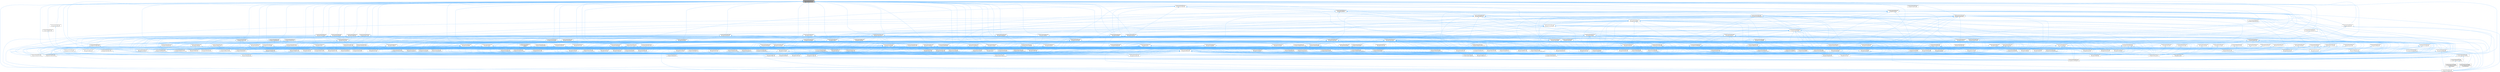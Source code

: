 digraph "/home/runner/work/doxygen/doxygen/src/qcstring.h"
{
 // INTERACTIVE_SVG=YES
 // LATEX_PDF_SIZE
  bgcolor="transparent";
  edge [fontname=Helvetica,fontsize=10,labelfontname=Helvetica,labelfontsize=10];
  node [fontname=Helvetica,fontsize=10,shape=box,height=0.2,width=0.4];
  Node1 [label="/home/runner/work/doxygen\l/doxygen/src/qcstring.h",height=0.2,width=0.4,color="gray40", fillcolor="grey60", style="filled", fontcolor="black",tooltip=" "];
  Node1 -> Node2 [dir="back",color="steelblue1",style="solid"];
  Node2 [label="/home/runner/work/doxygen\l/doxygen/src/arguments.h",height=0.2,width=0.4,color="grey40", fillcolor="white", style="filled",URL="$df/d9b/arguments_8h.html",tooltip=" "];
  Node2 -> Node3 [dir="back",color="steelblue1",style="solid"];
  Node3 [label="/home/runner/work/doxygen\l/doxygen/src/arguments.cpp",height=0.2,width=0.4,color="grey40", fillcolor="white", style="filled",URL="$d4/dd4/arguments_8cpp.html",tooltip=" "];
  Node2 -> Node4 [dir="back",color="steelblue1",style="solid"];
  Node4 [label="/home/runner/work/doxygen\l/doxygen/src/classdef.cpp",height=0.2,width=0.4,color="grey40", fillcolor="white", style="filled",URL="$de/d89/classdef_8cpp.html",tooltip=" "];
  Node2 -> Node5 [dir="back",color="steelblue1",style="solid"];
  Node5 [label="/home/runner/work/doxygen\l/doxygen/src/classdef.h",height=0.2,width=0.4,color="grey40", fillcolor="white", style="filled",URL="$d1/da6/classdef_8h.html",tooltip=" "];
  Node5 -> Node4 [dir="back",color="steelblue1",style="solid"];
  Node5 -> Node6 [dir="back",color="steelblue1",style="solid"];
  Node6 [label="/home/runner/work/doxygen\l/doxygen/src/classlist.h",height=0.2,width=0.4,color="grey40", fillcolor="white", style="filled",URL="$d2/df8/classlist_8h.html",tooltip=" "];
  Node6 -> Node4 [dir="back",color="steelblue1",style="solid"];
  Node6 -> Node7 [dir="back",color="steelblue1",style="solid"];
  Node7 [label="/home/runner/work/doxygen\l/doxygen/src/classlist.cpp",height=0.2,width=0.4,color="grey40", fillcolor="white", style="filled",URL="$d6/d10/classlist_8cpp.html",tooltip=" "];
  Node6 -> Node8 [dir="back",color="steelblue1",style="solid"];
  Node8 [label="/home/runner/work/doxygen\l/doxygen/src/code.l",height=0.2,width=0.4,color="grey40", fillcolor="white", style="filled",URL="$da/d1f/code_8l.html",tooltip=" "];
  Node6 -> Node9 [dir="back",color="steelblue1",style="solid"];
  Node9 [label="/home/runner/work/doxygen\l/doxygen/src/context.cpp",height=0.2,width=0.4,color="grey40", fillcolor="white", style="filled",URL="$db/d12/context_8cpp.html",tooltip=" "];
  Node6 -> Node10 [dir="back",color="steelblue1",style="solid"];
  Node10 [label="/home/runner/work/doxygen\l/doxygen/src/defgen.cpp",height=0.2,width=0.4,color="grey40", fillcolor="white", style="filled",URL="$d3/d17/defgen_8cpp.html",tooltip=" "];
  Node6 -> Node11 [dir="back",color="steelblue1",style="solid"];
  Node11 [label="/home/runner/work/doxygen\l/doxygen/src/diagram.cpp",height=0.2,width=0.4,color="grey40", fillcolor="white", style="filled",URL="$da/d0d/diagram_8cpp.html",tooltip=" "];
  Node6 -> Node12 [dir="back",color="steelblue1",style="solid"];
  Node12 [label="/home/runner/work/doxygen\l/doxygen/src/docbookgen.cpp",height=0.2,width=0.4,color="grey40", fillcolor="white", style="filled",URL="$d8/d29/docbookgen_8cpp.html",tooltip=" "];
  Node6 -> Node13 [dir="back",color="steelblue1",style="solid"];
  Node13 [label="/home/runner/work/doxygen\l/doxygen/src/docparser.cpp",height=0.2,width=0.4,color="grey40", fillcolor="white", style="filled",URL="$da/d17/docparser_8cpp.html",tooltip=" "];
  Node6 -> Node14 [dir="back",color="steelblue1",style="solid"];
  Node14 [label="/home/runner/work/doxygen\l/doxygen/src/dotgfxhierarchytable.cpp",height=0.2,width=0.4,color="grey40", fillcolor="white", style="filled",URL="$d4/d09/dotgfxhierarchytable_8cpp.html",tooltip=" "];
  Node6 -> Node15 [dir="back",color="steelblue1",style="solid"];
  Node15 [label="/home/runner/work/doxygen\l/doxygen/src/dotgroupcollaboration.cpp",height=0.2,width=0.4,color="grey40", fillcolor="white", style="filled",URL="$d1/d86/dotgroupcollaboration_8cpp.html",tooltip=" "];
  Node6 -> Node16 [dir="back",color="steelblue1",style="solid"];
  Node16 [label="/home/runner/work/doxygen\l/doxygen/src/doxygen.cpp",height=0.2,width=0.4,color="grey40", fillcolor="white", style="filled",URL="$dc/d98/doxygen_8cpp.html",tooltip=" "];
  Node6 -> Node17 [dir="back",color="steelblue1",style="solid"];
  Node17 [label="/home/runner/work/doxygen\l/doxygen/src/filedef.cpp",height=0.2,width=0.4,color="grey40", fillcolor="white", style="filled",URL="$d6/ddc/filedef_8cpp.html",tooltip=" "];
  Node6 -> Node18 [dir="back",color="steelblue1",style="solid"];
  Node18 [label="/home/runner/work/doxygen\l/doxygen/src/fortrancode.l",height=0.2,width=0.4,color="grey40", fillcolor="white", style="filled",URL="$d9/d5b/fortrancode_8l.html",tooltip=" "];
  Node6 -> Node19 [dir="back",color="steelblue1",style="solid"];
  Node19 [label="/home/runner/work/doxygen\l/doxygen/src/groupdef.cpp",height=0.2,width=0.4,color="grey40", fillcolor="white", style="filled",URL="$d6/d42/groupdef_8cpp.html",tooltip=" "];
  Node6 -> Node20 [dir="back",color="steelblue1",style="solid"];
  Node20 [label="/home/runner/work/doxygen\l/doxygen/src/index.cpp",height=0.2,width=0.4,color="grey40", fillcolor="white", style="filled",URL="$db/d14/index_8cpp.html",tooltip="This file contains functions for the various index pages."];
  Node6 -> Node21 [dir="back",color="steelblue1",style="solid"];
  Node21 [label="/home/runner/work/doxygen\l/doxygen/src/latexgen.cpp",height=0.2,width=0.4,color="grey40", fillcolor="white", style="filled",URL="$d4/d42/latexgen_8cpp.html",tooltip=" "];
  Node6 -> Node22 [dir="back",color="steelblue1",style="solid"];
  Node22 [label="/home/runner/work/doxygen\l/doxygen/src/namespacedef.cpp",height=0.2,width=0.4,color="grey40", fillcolor="white", style="filled",URL="$d7/d1c/namespacedef_8cpp.html",tooltip=" "];
  Node6 -> Node23 [dir="back",color="steelblue1",style="solid"];
  Node23 [label="/home/runner/work/doxygen\l/doxygen/src/perlmodgen.cpp",height=0.2,width=0.4,color="grey40", fillcolor="white", style="filled",URL="$de/dd0/perlmodgen_8cpp.html",tooltip=" "];
  Node6 -> Node24 [dir="back",color="steelblue1",style="solid"];
  Node24 [label="/home/runner/work/doxygen\l/doxygen/src/pycode.l",height=0.2,width=0.4,color="grey40", fillcolor="white", style="filled",URL="$d3/ded/pycode_8l.html",tooltip=" "];
  Node6 -> Node25 [dir="back",color="steelblue1",style="solid"];
  Node25 [label="/home/runner/work/doxygen\l/doxygen/src/rtfgen.cpp",height=0.2,width=0.4,color="grey40", fillcolor="white", style="filled",URL="$d0/d9c/rtfgen_8cpp.html",tooltip=" "];
  Node6 -> Node26 [dir="back",color="steelblue1",style="solid"];
  Node26 [label="/home/runner/work/doxygen\l/doxygen/src/searchindex_js.cpp",height=0.2,width=0.4,color="grey40", fillcolor="white", style="filled",URL="$d9/d2f/searchindex__js_8cpp.html",tooltip=" "];
  Node6 -> Node27 [dir="back",color="steelblue1",style="solid"];
  Node27 [label="/home/runner/work/doxygen\l/doxygen/src/util.cpp",height=0.2,width=0.4,color="grey40", fillcolor="white", style="filled",URL="$df/d2d/util_8cpp.html",tooltip=" "];
  Node6 -> Node28 [dir="back",color="steelblue1",style="solid"];
  Node28 [label="/home/runner/work/doxygen\l/doxygen/src/vhdldocgen.cpp",height=0.2,width=0.4,color="grey40", fillcolor="white", style="filled",URL="$de/dea/vhdldocgen_8cpp.html",tooltip=" "];
  Node6 -> Node29 [dir="back",color="steelblue1",style="solid"];
  Node29 [label="/home/runner/work/doxygen\l/doxygen/src/xmlgen.cpp",height=0.2,width=0.4,color="grey40", fillcolor="white", style="filled",URL="$d0/dc3/xmlgen_8cpp.html",tooltip=" "];
  Node5 -> Node30 [dir="back",color="steelblue1",style="solid"];
  Node30 [label="/home/runner/work/doxygen\l/doxygen/src/context.h",height=0.2,width=0.4,color="grey40", fillcolor="white", style="filled",URL="$dc/d1e/context_8h.html",tooltip=" "];
  Node30 -> Node9 [dir="back",color="steelblue1",style="solid"];
  Node30 -> Node16 [dir="back",color="steelblue1",style="solid"];
  Node5 -> Node11 [dir="back",color="steelblue1",style="solid"];
  Node5 -> Node12 [dir="back",color="steelblue1",style="solid"];
  Node5 -> Node31 [dir="back",color="steelblue1",style="solid"];
  Node31 [label="/home/runner/work/doxygen\l/doxygen/src/docsets.cpp",height=0.2,width=0.4,color="grey40", fillcolor="white", style="filled",URL="$d7/d8f/docsets_8cpp.html",tooltip=" "];
  Node5 -> Node32 [dir="back",color="steelblue1",style="solid"];
  Node32 [label="/home/runner/work/doxygen\l/doxygen/src/dotclassgraph.h",height=0.2,width=0.4,color="grey40", fillcolor="white", style="filled",URL="$d5/d04/dotclassgraph_8h.html",tooltip=" "];
  Node32 -> Node4 [dir="back",color="steelblue1",style="solid"];
  Node32 -> Node9 [dir="back",color="steelblue1",style="solid"];
  Node32 -> Node10 [dir="back",color="steelblue1",style="solid"];
  Node32 -> Node12 [dir="back",color="steelblue1",style="solid"];
  Node32 -> Node33 [dir="back",color="steelblue1",style="solid"];
  Node33 [label="/home/runner/work/doxygen\l/doxygen/src/dotclassgraph.cpp",height=0.2,width=0.4,color="grey40", fillcolor="white", style="filled",URL="$d4/dcd/dotclassgraph_8cpp.html",tooltip=" "];
  Node32 -> Node34 [dir="back",color="steelblue1",style="solid"];
  Node34 [label="/home/runner/work/doxygen\l/doxygen/src/htmlgen.cpp",height=0.2,width=0.4,color="grey40", fillcolor="white", style="filled",URL="$d8/d6e/htmlgen_8cpp.html",tooltip=" "];
  Node32 -> Node21 [dir="back",color="steelblue1",style="solid"];
  Node32 -> Node25 [dir="back",color="steelblue1",style="solid"];
  Node32 -> Node29 [dir="back",color="steelblue1",style="solid"];
  Node5 -> Node35 [dir="back",color="steelblue1",style="solid"];
  Node35 [label="/home/runner/work/doxygen\l/doxygen/src/dotgfxhierarchytable.h",height=0.2,width=0.4,color="grey40", fillcolor="white", style="filled",URL="$d2/de7/dotgfxhierarchytable_8h.html",tooltip=" "];
  Node35 -> Node9 [dir="back",color="steelblue1",style="solid"];
  Node35 -> Node30 [dir="back",color="steelblue1",style="solid"];
  Node35 -> Node14 [dir="back",color="steelblue1",style="solid"];
  Node35 -> Node34 [dir="back",color="steelblue1",style="solid"];
  Node35 -> Node20 [dir="back",color="steelblue1",style="solid"];
  Node5 -> Node36 [dir="back",color="steelblue1",style="solid"];
  Node36 [label="/home/runner/work/doxygen\l/doxygen/src/dotnode.cpp",height=0.2,width=0.4,color="grey40", fillcolor="white", style="filled",URL="$df/d58/dotnode_8cpp.html",tooltip=" "];
  Node5 -> Node17 [dir="back",color="steelblue1",style="solid"];
  Node5 -> Node37 [dir="back",color="steelblue1",style="solid"];
  Node37 [label="/home/runner/work/doxygen\l/doxygen/src/ftvhelp.cpp",height=0.2,width=0.4,color="grey40", fillcolor="white", style="filled",URL="$db/d41/ftvhelp_8cpp.html",tooltip=" "];
  Node5 -> Node19 [dir="back",color="steelblue1",style="solid"];
  Node5 -> Node38 [dir="back",color="steelblue1",style="solid"];
  Node38 [label="/home/runner/work/doxygen\l/doxygen/src/memberdef.h",height=0.2,width=0.4,color="grey40", fillcolor="white", style="filled",URL="$d4/d46/memberdef_8h.html",tooltip=" "];
  Node38 -> Node12 [dir="back",color="steelblue1",style="solid"];
  Node38 -> Node31 [dir="back",color="steelblue1",style="solid"];
  Node38 -> Node39 [dir="back",color="steelblue1",style="solid"];
  Node39 [label="/home/runner/work/doxygen\l/doxygen/src/dotcallgraph.h",height=0.2,width=0.4,color="grey40", fillcolor="white", style="filled",URL="$dc/dcf/dotcallgraph_8h.html",tooltip=" "];
  Node39 -> Node9 [dir="back",color="steelblue1",style="solid"];
  Node39 -> Node12 [dir="back",color="steelblue1",style="solid"];
  Node39 -> Node40 [dir="back",color="steelblue1",style="solid"];
  Node40 [label="/home/runner/work/doxygen\l/doxygen/src/dotcallgraph.cpp",height=0.2,width=0.4,color="grey40", fillcolor="white", style="filled",URL="$d4/dd5/dotcallgraph_8cpp.html",tooltip=" "];
  Node39 -> Node34 [dir="back",color="steelblue1",style="solid"];
  Node39 -> Node21 [dir="back",color="steelblue1",style="solid"];
  Node39 -> Node41 [dir="back",color="steelblue1",style="solid"];
  Node41 [label="/home/runner/work/doxygen\l/doxygen/src/memberdef.cpp",height=0.2,width=0.4,color="grey40", fillcolor="white", style="filled",URL="$d0/d72/memberdef_8cpp.html",tooltip=" "];
  Node39 -> Node25 [dir="back",color="steelblue1",style="solid"];
  Node38 -> Node17 [dir="back",color="steelblue1",style="solid"];
  Node38 -> Node42 [dir="back",color="steelblue1",style="solid"];
  Node42 [label="/home/runner/work/doxygen\l/doxygen/src/htmldocvisitor.cpp",height=0.2,width=0.4,color="grey40", fillcolor="white", style="filled",URL="$da/db0/htmldocvisitor_8cpp.html",tooltip=" "];
  Node38 -> Node43 [dir="back",color="steelblue1",style="solid"];
  Node43 [label="/home/runner/work/doxygen\l/doxygen/src/htmlhelp.cpp",height=0.2,width=0.4,color="grey40", fillcolor="white", style="filled",URL="$d3/d4b/htmlhelp_8cpp.html",tooltip=" "];
  Node38 -> Node41 [dir="back",color="steelblue1",style="solid"];
  Node38 -> Node44 [dir="back",color="steelblue1",style="solid"];
  Node44 [label="/home/runner/work/doxygen\l/doxygen/src/memberlist.h",height=0.2,width=0.4,color="grey40", fillcolor="white", style="filled",URL="$dd/d78/memberlist_8h.html",tooltip=" "];
  Node44 -> Node4 [dir="back",color="steelblue1",style="solid"];
  Node44 -> Node30 [dir="back",color="steelblue1",style="solid"];
  Node44 -> Node10 [dir="back",color="steelblue1",style="solid"];
  Node44 -> Node45 [dir="back",color="steelblue1",style="solid"];
  Node45 [label="/home/runner/work/doxygen\l/doxygen/src/definition.cpp",height=0.2,width=0.4,color="grey40", fillcolor="white", style="filled",URL="$d3/dea/definition_8cpp.html",tooltip=" "];
  Node44 -> Node12 [dir="back",color="steelblue1",style="solid"];
  Node44 -> Node40 [dir="back",color="steelblue1",style="solid"];
  Node44 -> Node36 [dir="back",color="steelblue1",style="solid"];
  Node44 -> Node16 [dir="back",color="steelblue1",style="solid"];
  Node44 -> Node46 [dir="back",color="steelblue1",style="solid"];
  Node46 [label="/home/runner/work/doxygen\l/doxygen/src/doxygen.h",height=0.2,width=0.4,color="grey40", fillcolor="white", style="filled",URL="$d1/da1/doxygen_8h.html",tooltip=" "];
  Node46 -> Node4 [dir="back",color="steelblue1",style="solid"];
  Node46 -> Node7 [dir="back",color="steelblue1",style="solid"];
  Node46 -> Node8 [dir="back",color="steelblue1",style="solid"];
  Node46 -> Node47 [dir="back",color="steelblue1",style="solid"];
  Node47 [label="/home/runner/work/doxygen\l/doxygen/src/commentcnv.l",height=0.2,width=0.4,color="grey40", fillcolor="white", style="filled",URL="$d0/d47/commentcnv_8l.html",tooltip=" "];
  Node46 -> Node48 [dir="back",color="steelblue1",style="solid"];
  Node48 [label="/home/runner/work/doxygen\l/doxygen/src/commentscan.l",height=0.2,width=0.4,color="grey40", fillcolor="white", style="filled",URL="$d7/d5f/commentscan_8l.html",tooltip=" "];
  Node46 -> Node49 [dir="back",color="steelblue1",style="solid"];
  Node49 [label="/home/runner/work/doxygen\l/doxygen/src/conceptdef.cpp",height=0.2,width=0.4,color="grey40", fillcolor="white", style="filled",URL="$d8/d0a/conceptdef_8cpp.html",tooltip=" "];
  Node46 -> Node9 [dir="back",color="steelblue1",style="solid"];
  Node46 -> Node10 [dir="back",color="steelblue1",style="solid"];
  Node46 -> Node45 [dir="back",color="steelblue1",style="solid"];
  Node46 -> Node11 [dir="back",color="steelblue1",style="solid"];
  Node46 -> Node50 [dir="back",color="steelblue1",style="solid"];
  Node50 [label="/home/runner/work/doxygen\l/doxygen/src/dirdef.cpp",height=0.2,width=0.4,color="grey40", fillcolor="white", style="filled",URL="$d8/d52/dirdef_8cpp.html",tooltip=" "];
  Node46 -> Node12 [dir="back",color="steelblue1",style="solid"];
  Node46 -> Node51 [dir="back",color="steelblue1",style="solid"];
  Node51 [label="/home/runner/work/doxygen\l/doxygen/src/docbookvisitor.cpp",height=0.2,width=0.4,color="grey40", fillcolor="white", style="filled",URL="$dc/d05/docbookvisitor_8cpp.html",tooltip=" "];
  Node46 -> Node52 [dir="back",color="steelblue1",style="solid"];
  Node52 [label="/home/runner/work/doxygen\l/doxygen/src/docgroup.cpp",height=0.2,width=0.4,color="grey40", fillcolor="white", style="filled",URL="$d3/d36/docgroup_8cpp.html",tooltip=" "];
  Node46 -> Node53 [dir="back",color="steelblue1",style="solid"];
  Node53 [label="/home/runner/work/doxygen\l/doxygen/src/docnode.cpp",height=0.2,width=0.4,color="grey40", fillcolor="white", style="filled",URL="$d0/d2b/docnode_8cpp.html",tooltip=" "];
  Node46 -> Node13 [dir="back",color="steelblue1",style="solid"];
  Node46 -> Node31 [dir="back",color="steelblue1",style="solid"];
  Node46 -> Node54 [dir="back",color="steelblue1",style="solid"];
  Node54 [label="/home/runner/work/doxygen\l/doxygen/src/doctokenizer.l",height=0.2,width=0.4,color="grey40", fillcolor="white", style="filled",URL="$d1/d39/doctokenizer_8l.html",tooltip=" "];
  Node46 -> Node55 [dir="back",color="steelblue1",style="solid"];
  Node55 [label="/home/runner/work/doxygen\l/doxygen/src/docvisitor.cpp",height=0.2,width=0.4,color="grey40", fillcolor="white", style="filled",URL="$da/d39/docvisitor_8cpp.html",tooltip=" "];
  Node46 -> Node56 [dir="back",color="steelblue1",style="solid"];
  Node56 [label="/home/runner/work/doxygen\l/doxygen/src/dot.cpp",height=0.2,width=0.4,color="grey40", fillcolor="white", style="filled",URL="$de/daa/dot_8cpp.html",tooltip=" "];
  Node46 -> Node57 [dir="back",color="steelblue1",style="solid"];
  Node57 [label="/home/runner/work/doxygen\l/doxygen/src/dot.h",height=0.2,width=0.4,color="grey40", fillcolor="white", style="filled",URL="$d6/d4a/dot_8h.html",tooltip=" "];
  Node57 -> Node4 [dir="back",color="steelblue1",style="solid"];
  Node57 -> Node9 [dir="back",color="steelblue1",style="solid"];
  Node57 -> Node10 [dir="back",color="steelblue1",style="solid"];
  Node57 -> Node50 [dir="back",color="steelblue1",style="solid"];
  Node57 -> Node12 [dir="back",color="steelblue1",style="solid"];
  Node57 -> Node51 [dir="back",color="steelblue1",style="solid"];
  Node57 -> Node56 [dir="back",color="steelblue1",style="solid"];
  Node57 -> Node58 [dir="back",color="steelblue1",style="solid"];
  Node58 [label="/home/runner/work/doxygen\l/doxygen/src/dotfilepatcher.cpp",height=0.2,width=0.4,color="grey40", fillcolor="white", style="filled",URL="$d9/d92/dotfilepatcher_8cpp.html",tooltip=" "];
  Node57 -> Node59 [dir="back",color="steelblue1",style="solid"];
  Node59 [label="/home/runner/work/doxygen\l/doxygen/src/dotgraph.cpp",height=0.2,width=0.4,color="grey40", fillcolor="white", style="filled",URL="$de/d45/dotgraph_8cpp.html",tooltip=" "];
  Node57 -> Node60 [dir="back",color="steelblue1",style="solid"];
  Node60 [label="/home/runner/work/doxygen\l/doxygen/src/dotlegendgraph.cpp",height=0.2,width=0.4,color="grey40", fillcolor="white", style="filled",URL="$d4/d33/dotlegendgraph_8cpp.html",tooltip=" "];
  Node57 -> Node61 [dir="back",color="steelblue1",style="solid"];
  Node61 [label="/home/runner/work/doxygen\l/doxygen/src/dotrunner.cpp",height=0.2,width=0.4,color="grey40", fillcolor="white", style="filled",URL="$d1/dfe/dotrunner_8cpp.html",tooltip=" "];
  Node57 -> Node16 [dir="back",color="steelblue1",style="solid"];
  Node57 -> Node17 [dir="back",color="steelblue1",style="solid"];
  Node57 -> Node19 [dir="back",color="steelblue1",style="solid"];
  Node57 -> Node42 [dir="back",color="steelblue1",style="solid"];
  Node57 -> Node34 [dir="back",color="steelblue1",style="solid"];
  Node57 -> Node20 [dir="back",color="steelblue1",style="solid"];
  Node57 -> Node62 [dir="back",color="steelblue1",style="solid"];
  Node62 [label="/home/runner/work/doxygen\l/doxygen/src/latexdocvisitor.cpp",height=0.2,width=0.4,color="grey40", fillcolor="white", style="filled",URL="$d1/d4e/latexdocvisitor_8cpp.html",tooltip=" "];
  Node57 -> Node21 [dir="back",color="steelblue1",style="solid"];
  Node57 -> Node63 [dir="back",color="steelblue1",style="solid"];
  Node63 [label="/home/runner/work/doxygen\l/doxygen/src/mandocvisitor.cpp",height=0.2,width=0.4,color="grey40", fillcolor="white", style="filled",URL="$d8/dde/mandocvisitor_8cpp.html",tooltip=" "];
  Node57 -> Node41 [dir="back",color="steelblue1",style="solid"];
  Node57 -> Node64 [dir="back",color="steelblue1",style="solid"];
  Node64 [label="/home/runner/work/doxygen\l/doxygen/src/rtfdocvisitor.cpp",height=0.2,width=0.4,color="grey40", fillcolor="white", style="filled",URL="$de/d9a/rtfdocvisitor_8cpp.html",tooltip=" "];
  Node57 -> Node25 [dir="back",color="steelblue1",style="solid"];
  Node57 -> Node65 [dir="back",color="steelblue1",style="solid"];
  Node65 [label="/home/runner/work/doxygen\l/doxygen/src/xmldocvisitor.cpp",height=0.2,width=0.4,color="grey40", fillcolor="white", style="filled",URL="$dd/db6/xmldocvisitor_8cpp.html",tooltip=" "];
  Node57 -> Node29 [dir="back",color="steelblue1",style="solid"];
  Node46 -> Node66 [dir="back",color="steelblue1",style="solid"];
  Node66 [label="/home/runner/work/doxygen\l/doxygen/src/dotdirdeps.cpp",height=0.2,width=0.4,color="grey40", fillcolor="white", style="filled",URL="$da/d45/dotdirdeps_8cpp.html",tooltip=" "];
  Node46 -> Node58 [dir="back",color="steelblue1",style="solid"];
  Node46 -> Node14 [dir="back",color="steelblue1",style="solid"];
  Node46 -> Node59 [dir="back",color="steelblue1",style="solid"];
  Node46 -> Node15 [dir="back",color="steelblue1",style="solid"];
  Node46 -> Node60 [dir="back",color="steelblue1",style="solid"];
  Node46 -> Node36 [dir="back",color="steelblue1",style="solid"];
  Node46 -> Node61 [dir="back",color="steelblue1",style="solid"];
  Node46 -> Node16 [dir="back",color="steelblue1",style="solid"];
  Node46 -> Node67 [dir="back",color="steelblue1",style="solid"];
  Node67 [label="/home/runner/work/doxygen\l/doxygen/src/eclipsehelp.cpp",height=0.2,width=0.4,color="grey40", fillcolor="white", style="filled",URL="$d8/d56/eclipsehelp_8cpp.html",tooltip=" "];
  Node46 -> Node68 [dir="back",color="steelblue1",style="solid"];
  Node68 [label="/home/runner/work/doxygen\l/doxygen/src/entry.cpp",height=0.2,width=0.4,color="grey40", fillcolor="white", style="filled",URL="$d2/dd2/entry_8cpp.html",tooltip=" "];
  Node46 -> Node17 [dir="back",color="steelblue1",style="solid"];
  Node46 -> Node69 [dir="back",color="steelblue1",style="solid"];
  Node69 [label="/home/runner/work/doxygen\l/doxygen/src/formula.cpp",height=0.2,width=0.4,color="grey40", fillcolor="white", style="filled",URL="$d7/d5b/formula_8cpp.html",tooltip=" "];
  Node46 -> Node18 [dir="back",color="steelblue1",style="solid"];
  Node46 -> Node70 [dir="back",color="steelblue1",style="solid"];
  Node70 [label="/home/runner/work/doxygen\l/doxygen/src/fortranscanner.l",height=0.2,width=0.4,color="grey40", fillcolor="white", style="filled",URL="$dd/d00/fortranscanner_8l.html",tooltip=" "];
  Node46 -> Node37 [dir="back",color="steelblue1",style="solid"];
  Node46 -> Node19 [dir="back",color="steelblue1",style="solid"];
  Node46 -> Node42 [dir="back",color="steelblue1",style="solid"];
  Node46 -> Node34 [dir="back",color="steelblue1",style="solid"];
  Node46 -> Node43 [dir="back",color="steelblue1",style="solid"];
  Node46 -> Node20 [dir="back",color="steelblue1",style="solid"];
  Node46 -> Node62 [dir="back",color="steelblue1",style="solid"];
  Node46 -> Node21 [dir="back",color="steelblue1",style="solid"];
  Node46 -> Node71 [dir="back",color="steelblue1",style="solid"];
  Node71 [label="/home/runner/work/doxygen\l/doxygen/src/layout.cpp",height=0.2,width=0.4,color="grey40", fillcolor="white", style="filled",URL="$db/d16/layout_8cpp.html",tooltip=" "];
  Node46 -> Node72 [dir="back",color="steelblue1",style="solid"];
  Node72 [label="/home/runner/work/doxygen\l/doxygen/src/lexcode.l",height=0.2,width=0.4,color="grey40", fillcolor="white", style="filled",URL="$d0/d7e/lexcode_8l.html",tooltip=" "];
  Node46 -> Node73 [dir="back",color="steelblue1",style="solid"];
  Node73 [label="/home/runner/work/doxygen\l/doxygen/src/main.cpp",height=0.2,width=0.4,color="grey40", fillcolor="white", style="filled",URL="$df/d0a/main_8cpp.html",tooltip="main entry point for doxygen"];
  Node46 -> Node63 [dir="back",color="steelblue1",style="solid"];
  Node46 -> Node74 [dir="back",color="steelblue1",style="solid"];
  Node74 [label="/home/runner/work/doxygen\l/doxygen/src/mangen.cpp",height=0.2,width=0.4,color="grey40", fillcolor="white", style="filled",URL="$d7/de7/mangen_8cpp.html",tooltip=" "];
  Node46 -> Node75 [dir="back",color="steelblue1",style="solid"];
  Node75 [label="/home/runner/work/doxygen\l/doxygen/src/markdown.cpp",height=0.2,width=0.4,color="grey40", fillcolor="white", style="filled",URL="$de/d04/markdown_8cpp.html",tooltip=" "];
  Node46 -> Node41 [dir="back",color="steelblue1",style="solid"];
  Node46 -> Node76 [dir="back",color="steelblue1",style="solid"];
  Node76 [label="/home/runner/work/doxygen\l/doxygen/src/membergroup.cpp",height=0.2,width=0.4,color="grey40", fillcolor="white", style="filled",URL="$d6/d18/membergroup_8cpp.html",tooltip=" "];
  Node46 -> Node77 [dir="back",color="steelblue1",style="solid"];
  Node77 [label="/home/runner/work/doxygen\l/doxygen/src/memberlist.cpp",height=0.2,width=0.4,color="grey40", fillcolor="white", style="filled",URL="$d0/d14/memberlist_8cpp.html",tooltip=" "];
  Node46 -> Node78 [dir="back",color="steelblue1",style="solid"];
  Node78 [label="/home/runner/work/doxygen\l/doxygen/src/message.cpp",height=0.2,width=0.4,color="grey40", fillcolor="white", style="filled",URL="$d8/d6a/message_8cpp.html",tooltip=" "];
  Node46 -> Node79 [dir="back",color="steelblue1",style="solid"];
  Node79 [label="/home/runner/work/doxygen\l/doxygen/src/msc.cpp",height=0.2,width=0.4,color="grey40", fillcolor="white", style="filled",URL="$db/d33/msc_8cpp.html",tooltip=" "];
  Node46 -> Node22 [dir="back",color="steelblue1",style="solid"];
  Node46 -> Node80 [dir="back",color="steelblue1",style="solid"];
  Node80 [label="/home/runner/work/doxygen\l/doxygen/src/outputgen.cpp",height=0.2,width=0.4,color="grey40", fillcolor="white", style="filled",URL="$d0/d17/outputgen_8cpp.html",tooltip=" "];
  Node46 -> Node81 [dir="back",color="steelblue1",style="solid"];
  Node81 [label="/home/runner/work/doxygen\l/doxygen/src/outputlist.cpp",height=0.2,width=0.4,color="grey40", fillcolor="white", style="filled",URL="$db/dd8/outputlist_8cpp.html",tooltip=" "];
  Node46 -> Node82 [dir="back",color="steelblue1",style="solid"];
  Node82 [label="/home/runner/work/doxygen\l/doxygen/src/outputlist.h",height=0.2,width=0.4,color="grey40", fillcolor="white", style="filled",URL="$d2/db9/outputlist_8h.html",tooltip=" "];
  Node82 -> Node4 [dir="back",color="steelblue1",style="solid"];
  Node82 -> Node7 [dir="back",color="steelblue1",style="solid"];
  Node82 -> Node8 [dir="back",color="steelblue1",style="solid"];
  Node82 -> Node49 [dir="back",color="steelblue1",style="solid"];
  Node82 -> Node45 [dir="back",color="steelblue1",style="solid"];
  Node82 -> Node50 [dir="back",color="steelblue1",style="solid"];
  Node82 -> Node16 [dir="back",color="steelblue1",style="solid"];
  Node82 -> Node17 [dir="back",color="steelblue1",style="solid"];
  Node82 -> Node18 [dir="back",color="steelblue1",style="solid"];
  Node82 -> Node19 [dir="back",color="steelblue1",style="solid"];
  Node82 -> Node20 [dir="back",color="steelblue1",style="solid"];
  Node82 -> Node41 [dir="back",color="steelblue1",style="solid"];
  Node82 -> Node76 [dir="back",color="steelblue1",style="solid"];
  Node82 -> Node77 [dir="back",color="steelblue1",style="solid"];
  Node82 -> Node22 [dir="back",color="steelblue1",style="solid"];
  Node82 -> Node81 [dir="back",color="steelblue1",style="solid"];
  Node82 -> Node83 [dir="back",color="steelblue1",style="solid"];
  Node83 [label="/home/runner/work/doxygen\l/doxygen/src/pagedef.cpp",height=0.2,width=0.4,color="grey40", fillcolor="white", style="filled",URL="$d9/db4/pagedef_8cpp.html",tooltip=" "];
  Node82 -> Node24 [dir="back",color="steelblue1",style="solid"];
  Node82 -> Node84 [dir="back",color="steelblue1",style="solid"];
  Node84 [label="/home/runner/work/doxygen\l/doxygen/src/sqlcode.l",height=0.2,width=0.4,color="grey40", fillcolor="white", style="filled",URL="$d2/dda/sqlcode_8l.html",tooltip=" "];
  Node82 -> Node27 [dir="back",color="steelblue1",style="solid"];
  Node82 -> Node85 [dir="back",color="steelblue1",style="solid"];
  Node85 [label="/home/runner/work/doxygen\l/doxygen/src/vhdlcode.l",height=0.2,width=0.4,color="grey40", fillcolor="white", style="filled",URL="$d5/d6a/vhdlcode_8l.html",tooltip=" "];
  Node82 -> Node28 [dir="back",color="steelblue1",style="solid"];
  Node82 -> Node86 [dir="back",color="steelblue1",style="solid"];
  Node86 [label="/home/runner/work/doxygen\l/doxygen/src/vhdljjparser.cpp",height=0.2,width=0.4,color="grey40", fillcolor="white", style="filled",URL="$d1/d86/vhdljjparser_8cpp.html",tooltip=" "];
  Node82 -> Node87 [dir="back",color="steelblue1",style="solid"];
  Node87 [label="/home/runner/work/doxygen\l/doxygen/src/xmlcode.l",height=0.2,width=0.4,color="grey40", fillcolor="white", style="filled",URL="$dc/dc1/xmlcode_8l.html",tooltip=" "];
  Node46 -> Node83 [dir="back",color="steelblue1",style="solid"];
  Node46 -> Node23 [dir="back",color="steelblue1",style="solid"];
  Node46 -> Node88 [dir="back",color="steelblue1",style="solid"];
  Node88 [label="/home/runner/work/doxygen\l/doxygen/src/plantuml.cpp",height=0.2,width=0.4,color="grey40", fillcolor="white", style="filled",URL="$d7/d5b/plantuml_8cpp.html",tooltip=" "];
  Node46 -> Node89 [dir="back",color="steelblue1",style="solid"];
  Node89 [label="/home/runner/work/doxygen\l/doxygen/src/pre.l",height=0.2,width=0.4,color="grey40", fillcolor="white", style="filled",URL="$d0/da7/pre_8l.html",tooltip=" "];
  Node46 -> Node24 [dir="back",color="steelblue1",style="solid"];
  Node46 -> Node90 [dir="back",color="steelblue1",style="solid"];
  Node90 [label="/home/runner/work/doxygen\l/doxygen/src/pyscanner.l",height=0.2,width=0.4,color="grey40", fillcolor="white", style="filled",URL="$de/d2b/pyscanner_8l.html",tooltip=" "];
  Node46 -> Node91 [dir="back",color="steelblue1",style="solid"];
  Node91 [label="/home/runner/work/doxygen\l/doxygen/src/qhp.cpp",height=0.2,width=0.4,color="grey40", fillcolor="white", style="filled",URL="$d9/d45/qhp_8cpp.html",tooltip=" "];
  Node46 -> Node64 [dir="back",color="steelblue1",style="solid"];
  Node46 -> Node25 [dir="back",color="steelblue1",style="solid"];
  Node46 -> Node92 [dir="back",color="steelblue1",style="solid"];
  Node92 [label="/home/runner/work/doxygen\l/doxygen/src/scanner.l",height=0.2,width=0.4,color="grey40", fillcolor="white", style="filled",URL="$da/d11/scanner_8l.html",tooltip=" "];
  Node46 -> Node93 [dir="back",color="steelblue1",style="solid"];
  Node93 [label="/home/runner/work/doxygen\l/doxygen/src/searchindex.cpp",height=0.2,width=0.4,color="grey40", fillcolor="white", style="filled",URL="$d7/d79/searchindex_8cpp.html",tooltip=" "];
  Node46 -> Node26 [dir="back",color="steelblue1",style="solid"];
  Node46 -> Node84 [dir="back",color="steelblue1",style="solid"];
  Node46 -> Node94 [dir="back",color="steelblue1",style="solid"];
  Node94 [label="/home/runner/work/doxygen\l/doxygen/src/symbolresolver.cpp",height=0.2,width=0.4,color="grey40", fillcolor="white", style="filled",URL="$d2/d99/symbolresolver_8cpp.html",tooltip=" "];
  Node46 -> Node95 [dir="back",color="steelblue1",style="solid"];
  Node95 [label="/home/runner/work/doxygen\l/doxygen/src/tagreader.cpp",height=0.2,width=0.4,color="grey40", fillcolor="white", style="filled",URL="$d4/d7b/tagreader_8cpp.html",tooltip=" "];
  Node46 -> Node96 [dir="back",color="steelblue1",style="solid"];
  Node96 [label="/home/runner/work/doxygen\l/doxygen/src/tooltip.cpp",height=0.2,width=0.4,color="grey40", fillcolor="white", style="filled",URL="$d7/d56/tooltip_8cpp.html",tooltip=" "];
  Node46 -> Node27 [dir="back",color="steelblue1",style="solid"];
  Node46 -> Node85 [dir="back",color="steelblue1",style="solid"];
  Node46 -> Node28 [dir="back",color="steelblue1",style="solid"];
  Node46 -> Node86 [dir="back",color="steelblue1",style="solid"];
  Node46 -> Node87 [dir="back",color="steelblue1",style="solid"];
  Node46 -> Node65 [dir="back",color="steelblue1",style="solid"];
  Node46 -> Node29 [dir="back",color="steelblue1",style="solid"];
  Node44 -> Node17 [dir="back",color="steelblue1",style="solid"];
  Node44 -> Node97 [dir="back",color="steelblue1",style="solid"];
  Node97 [label="/home/runner/work/doxygen\l/doxygen/src/filedef.h",height=0.2,width=0.4,color="grey40", fillcolor="white", style="filled",URL="$d4/d3a/filedef_8h.html",tooltip=" "];
  Node97 -> Node4 [dir="back",color="steelblue1",style="solid"];
  Node97 -> Node8 [dir="back",color="steelblue1",style="solid"];
  Node97 -> Node98 [dir="back",color="steelblue1",style="solid"];
  Node98 [label="/home/runner/work/doxygen\l/doxygen/src/conceptdef.h",height=0.2,width=0.4,color="grey40", fillcolor="white", style="filled",URL="$da/df1/conceptdef_8h.html",tooltip=" "];
  Node98 -> Node49 [dir="back",color="steelblue1",style="solid"];
  Node98 -> Node16 [dir="back",color="steelblue1",style="solid"];
  Node98 -> Node17 [dir="back",color="steelblue1",style="solid"];
  Node98 -> Node22 [dir="back",color="steelblue1",style="solid"];
  Node98 -> Node99 [dir="back",color="steelblue1",style="solid"];
  Node99 [label="/home/runner/work/doxygen\l/doxygen/src/util.h",height=0.2,width=0.4,color="grey40", fillcolor="white", style="filled",URL="$d8/d3c/util_8h.html",tooltip="A bunch of utility functions."];
  Node99 -> Node100 [dir="back",color="steelblue1",style="solid"];
  Node100 [label="/home/runner/work/doxygen\l/doxygen/src/cite.cpp",height=0.2,width=0.4,color="grey40", fillcolor="white", style="filled",URL="$d5/d0b/cite_8cpp.html",tooltip=" "];
  Node99 -> Node4 [dir="back",color="steelblue1",style="solid"];
  Node99 -> Node7 [dir="back",color="steelblue1",style="solid"];
  Node99 -> Node8 [dir="back",color="steelblue1",style="solid"];
  Node99 -> Node47 [dir="back",color="steelblue1",style="solid"];
  Node99 -> Node48 [dir="back",color="steelblue1",style="solid"];
  Node99 -> Node49 [dir="back",color="steelblue1",style="solid"];
  Node99 -> Node9 [dir="back",color="steelblue1",style="solid"];
  Node99 -> Node101 [dir="back",color="steelblue1",style="solid"];
  Node101 [label="/home/runner/work/doxygen\l/doxygen/src/declinfo.l",height=0.2,width=0.4,color="grey40", fillcolor="white", style="filled",URL="$d8/d0f/declinfo_8l.html",tooltip=" "];
  Node99 -> Node102 [dir="back",color="steelblue1",style="solid"];
  Node102 [label="/home/runner/work/doxygen\l/doxygen/src/defargs.l",height=0.2,width=0.4,color="grey40", fillcolor="white", style="filled",URL="$de/df3/defargs_8l.html",tooltip=" "];
  Node99 -> Node10 [dir="back",color="steelblue1",style="solid"];
  Node99 -> Node45 [dir="back",color="steelblue1",style="solid"];
  Node99 -> Node103 [dir="back",color="steelblue1",style="solid"];
  Node103 [label="/home/runner/work/doxygen\l/doxygen/src/dia.cpp",height=0.2,width=0.4,color="grey40", fillcolor="white", style="filled",URL="$d1/df5/dia_8cpp.html",tooltip=" "];
  Node99 -> Node11 [dir="back",color="steelblue1",style="solid"];
  Node99 -> Node50 [dir="back",color="steelblue1",style="solid"];
  Node99 -> Node12 [dir="back",color="steelblue1",style="solid"];
  Node99 -> Node51 [dir="back",color="steelblue1",style="solid"];
  Node99 -> Node52 [dir="back",color="steelblue1",style="solid"];
  Node99 -> Node53 [dir="back",color="steelblue1",style="solid"];
  Node99 -> Node13 [dir="back",color="steelblue1",style="solid"];
  Node99 -> Node31 [dir="back",color="steelblue1",style="solid"];
  Node99 -> Node55 [dir="back",color="steelblue1",style="solid"];
  Node99 -> Node56 [dir="back",color="steelblue1",style="solid"];
  Node99 -> Node40 [dir="back",color="steelblue1",style="solid"];
  Node99 -> Node33 [dir="back",color="steelblue1",style="solid"];
  Node99 -> Node66 [dir="back",color="steelblue1",style="solid"];
  Node99 -> Node58 [dir="back",color="steelblue1",style="solid"];
  Node99 -> Node14 [dir="back",color="steelblue1",style="solid"];
  Node99 -> Node59 [dir="back",color="steelblue1",style="solid"];
  Node99 -> Node15 [dir="back",color="steelblue1",style="solid"];
  Node99 -> Node104 [dir="back",color="steelblue1",style="solid"];
  Node104 [label="/home/runner/work/doxygen\l/doxygen/src/dotincldepgraph.cpp",height=0.2,width=0.4,color="grey40", fillcolor="white", style="filled",URL="$da/d57/dotincldepgraph_8cpp.html",tooltip=" "];
  Node99 -> Node60 [dir="back",color="steelblue1",style="solid"];
  Node99 -> Node36 [dir="back",color="steelblue1",style="solid"];
  Node99 -> Node61 [dir="back",color="steelblue1",style="solid"];
  Node99 -> Node16 [dir="back",color="steelblue1",style="solid"];
  Node99 -> Node67 [dir="back",color="steelblue1",style="solid"];
  Node99 -> Node105 [dir="back",color="steelblue1",style="solid"];
  Node105 [label="/home/runner/work/doxygen\l/doxygen/src/emoji.cpp",height=0.2,width=0.4,color="grey40", fillcolor="white", style="filled",URL="$d2/d38/emoji_8cpp.html",tooltip=" "];
  Node99 -> Node68 [dir="back",color="steelblue1",style="solid"];
  Node99 -> Node17 [dir="back",color="steelblue1",style="solid"];
  Node99 -> Node106 [dir="back",color="steelblue1",style="solid"];
  Node106 [label="/home/runner/work/doxygen\l/doxygen/src/filename.h",height=0.2,width=0.4,color="grey40", fillcolor="white", style="filled",URL="$dc/dd6/filename_8h.html",tooltip=" "];
  Node106 -> Node8 [dir="back",color="steelblue1",style="solid"];
  Node106 -> Node9 [dir="back",color="steelblue1",style="solid"];
  Node106 -> Node10 [dir="back",color="steelblue1",style="solid"];
  Node106 -> Node50 [dir="back",color="steelblue1",style="solid"];
  Node106 -> Node12 [dir="back",color="steelblue1",style="solid"];
  Node106 -> Node51 [dir="back",color="steelblue1",style="solid"];
  Node106 -> Node16 [dir="back",color="steelblue1",style="solid"];
  Node106 -> Node17 [dir="back",color="steelblue1",style="solid"];
  Node106 -> Node20 [dir="back",color="steelblue1",style="solid"];
  Node106 -> Node21 [dir="back",color="steelblue1",style="solid"];
  Node106 -> Node23 [dir="back",color="steelblue1",style="solid"];
  Node106 -> Node25 [dir="back",color="steelblue1",style="solid"];
  Node106 -> Node26 [dir="back",color="steelblue1",style="solid"];
  Node106 -> Node95 [dir="back",color="steelblue1",style="solid"];
  Node106 -> Node27 [dir="back",color="steelblue1",style="solid"];
  Node106 -> Node28 [dir="back",color="steelblue1",style="solid"];
  Node106 -> Node65 [dir="back",color="steelblue1",style="solid"];
  Node106 -> Node29 [dir="back",color="steelblue1",style="solid"];
  Node99 -> Node69 [dir="back",color="steelblue1",style="solid"];
  Node99 -> Node18 [dir="back",color="steelblue1",style="solid"];
  Node99 -> Node70 [dir="back",color="steelblue1",style="solid"];
  Node99 -> Node37 [dir="back",color="steelblue1",style="solid"];
  Node99 -> Node19 [dir="back",color="steelblue1",style="solid"];
  Node99 -> Node107 [dir="back",color="steelblue1",style="solid"];
  Node107 [label="/home/runner/work/doxygen\l/doxygen/src/htags.cpp",height=0.2,width=0.4,color="grey40", fillcolor="white", style="filled",URL="$d9/db7/htags_8cpp.html",tooltip=" "];
  Node99 -> Node42 [dir="back",color="steelblue1",style="solid"];
  Node99 -> Node34 [dir="back",color="steelblue1",style="solid"];
  Node99 -> Node43 [dir="back",color="steelblue1",style="solid"];
  Node99 -> Node20 [dir="back",color="steelblue1",style="solid"];
  Node99 -> Node108 [dir="back",color="steelblue1",style="solid"];
  Node108 [label="/home/runner/work/doxygen\l/doxygen/src/language.cpp",height=0.2,width=0.4,color="grey40", fillcolor="white", style="filled",URL="$d2/d48/language_8cpp.html",tooltip=" "];
  Node99 -> Node62 [dir="back",color="steelblue1",style="solid"];
  Node99 -> Node21 [dir="back",color="steelblue1",style="solid"];
  Node99 -> Node71 [dir="back",color="steelblue1",style="solid"];
  Node99 -> Node109 [dir="back",color="steelblue1",style="solid"];
  Node109 [label="/home/runner/work/doxygen\l/doxygen/src/lexscanner.l",height=0.2,width=0.4,color="grey40", fillcolor="white", style="filled",URL="$d4/d7d/lexscanner_8l.html",tooltip=" "];
  Node99 -> Node63 [dir="back",color="steelblue1",style="solid"];
  Node99 -> Node74 [dir="back",color="steelblue1",style="solid"];
  Node99 -> Node75 [dir="back",color="steelblue1",style="solid"];
  Node99 -> Node41 [dir="back",color="steelblue1",style="solid"];
  Node99 -> Node76 [dir="back",color="steelblue1",style="solid"];
  Node99 -> Node77 [dir="back",color="steelblue1",style="solid"];
  Node99 -> Node79 [dir="back",color="steelblue1",style="solid"];
  Node99 -> Node22 [dir="back",color="steelblue1",style="solid"];
  Node99 -> Node83 [dir="back",color="steelblue1",style="solid"];
  Node99 -> Node23 [dir="back",color="steelblue1",style="solid"];
  Node99 -> Node88 [dir="back",color="steelblue1",style="solid"];
  Node99 -> Node110 [dir="back",color="steelblue1",style="solid"];
  Node110 [label="/home/runner/work/doxygen\l/doxygen/src/portable.cpp",height=0.2,width=0.4,color="grey40", fillcolor="white", style="filled",URL="$d0/d1c/portable_8cpp.html",tooltip=" "];
  Node99 -> Node89 [dir="back",color="steelblue1",style="solid"];
  Node99 -> Node24 [dir="back",color="steelblue1",style="solid"];
  Node99 -> Node90 [dir="back",color="steelblue1",style="solid"];
  Node99 -> Node91 [dir="back",color="steelblue1",style="solid"];
  Node99 -> Node111 [dir="back",color="steelblue1",style="solid"];
  Node111 [label="/home/runner/work/doxygen\l/doxygen/src/reflist.cpp",height=0.2,width=0.4,color="grey40", fillcolor="white", style="filled",URL="$d4/d09/reflist_8cpp.html",tooltip=" "];
  Node99 -> Node112 [dir="back",color="steelblue1",style="solid"];
  Node112 [label="/home/runner/work/doxygen\l/doxygen/src/resourcemgr.cpp",height=0.2,width=0.4,color="grey40", fillcolor="white", style="filled",URL="$d6/dde/resourcemgr_8cpp.html",tooltip=" "];
  Node99 -> Node64 [dir="back",color="steelblue1",style="solid"];
  Node99 -> Node25 [dir="back",color="steelblue1",style="solid"];
  Node99 -> Node92 [dir="back",color="steelblue1",style="solid"];
  Node99 -> Node93 [dir="back",color="steelblue1",style="solid"];
  Node99 -> Node26 [dir="back",color="steelblue1",style="solid"];
  Node99 -> Node84 [dir="back",color="steelblue1",style="solid"];
  Node99 -> Node94 [dir="back",color="steelblue1",style="solid"];
  Node99 -> Node95 [dir="back",color="steelblue1",style="solid"];
  Node99 -> Node113 [dir="back",color="steelblue1",style="solid"];
  Node113 [label="/home/runner/work/doxygen\l/doxygen/src/template.cpp",height=0.2,width=0.4,color="grey40", fillcolor="white", style="filled",URL="$df/d54/template_8cpp.html",tooltip=" "];
  Node99 -> Node114 [dir="back",color="steelblue1",style="solid"];
  Node114 [label="/home/runner/work/doxygen\l/doxygen/src/textdocvisitor.cpp",height=0.2,width=0.4,color="grey40", fillcolor="white", style="filled",URL="$d3/da6/textdocvisitor_8cpp.html",tooltip=" "];
  Node99 -> Node96 [dir="back",color="steelblue1",style="solid"];
  Node99 -> Node27 [dir="back",color="steelblue1",style="solid"];
  Node99 -> Node85 [dir="back",color="steelblue1",style="solid"];
  Node99 -> Node28 [dir="back",color="steelblue1",style="solid"];
  Node99 -> Node86 [dir="back",color="steelblue1",style="solid"];
  Node99 -> Node115 [dir="back",color="steelblue1",style="solid"];
  Node115 [label="/home/runner/work/doxygen\l/doxygen/src/vhdljjparser.h",height=0.2,width=0.4,color="grey40", fillcolor="white", style="filled",URL="$d2/d55/vhdljjparser_8h.html",tooltip=" "];
  Node115 -> Node16 [dir="back",color="steelblue1",style="solid"];
  Node115 -> Node28 [dir="back",color="steelblue1",style="solid"];
  Node115 -> Node86 [dir="back",color="steelblue1",style="solid"];
  Node115 -> Node116 [dir="back",color="steelblue1",style="solid"];
  Node116 [label="/home/runner/work/doxygen\l/doxygen/vhdlparser/VhdlParser.h",height=0.2,width=0.4,color="grey40", fillcolor="white", style="filled",URL="$d5/df9/_vhdl_parser_8h.html",tooltip=" "];
  Node116 -> Node28 [dir="back",color="steelblue1",style="solid"];
  Node116 -> Node117 [dir="back",color="steelblue1",style="solid"];
  Node117 [label="/home/runner/work/doxygen\l/doxygen/vhdlparser/VhdlParser\lErrorHandler.hpp",height=0.2,width=0.4,color="grey40", fillcolor="white", style="filled",URL="$d2/dc3/_vhdl_parser_error_handler_8hpp.html",tooltip=" "];
  Node117 -> Node86 [dir="back",color="steelblue1",style="solid"];
  Node116 -> Node118 [dir="back",color="steelblue1",style="solid"];
  Node118 [label="/home/runner/work/doxygen\l/doxygen/vhdlparser/vhdlstring.h",height=0.2,width=0.4,color="grey40", fillcolor="white", style="filled",URL="$d9/d48/vhdlstring_8h.html",tooltip=" "];
  Node118 -> Node117 [dir="back",color="steelblue1",style="solid"];
  Node118 -> Node119 [dir="back",color="steelblue1",style="solid"];
  Node119 [label="/home/runner/work/doxygen\l/doxygen/vhdlparser/VhdlParser\lTokenManager.h",height=0.2,width=0.4,color="grey40", fillcolor="white", style="filled",URL="$d7/dad/_vhdl_parser_token_manager_8h.html",tooltip=" "];
  Node119 -> Node86 [dir="back",color="steelblue1",style="solid"];
  Node99 -> Node87 [dir="back",color="steelblue1",style="solid"];
  Node99 -> Node65 [dir="back",color="steelblue1",style="solid"];
  Node99 -> Node29 [dir="back",color="steelblue1",style="solid"];
  Node97 -> Node9 [dir="back",color="steelblue1",style="solid"];
  Node97 -> Node10 [dir="back",color="steelblue1",style="solid"];
  Node97 -> Node45 [dir="back",color="steelblue1",style="solid"];
  Node97 -> Node50 [dir="back",color="steelblue1",style="solid"];
  Node97 -> Node51 [dir="back",color="steelblue1",style="solid"];
  Node97 -> Node13 [dir="back",color="steelblue1",style="solid"];
  Node97 -> Node31 [dir="back",color="steelblue1",style="solid"];
  Node97 -> Node120 [dir="back",color="steelblue1",style="solid"];
  Node120 [label="/home/runner/work/doxygen\l/doxygen/src/dotincldepgraph.h",height=0.2,width=0.4,color="grey40", fillcolor="white", style="filled",URL="$dd/d8c/dotincldepgraph_8h.html",tooltip=" "];
  Node120 -> Node9 [dir="back",color="steelblue1",style="solid"];
  Node120 -> Node12 [dir="back",color="steelblue1",style="solid"];
  Node120 -> Node104 [dir="back",color="steelblue1",style="solid"];
  Node120 -> Node17 [dir="back",color="steelblue1",style="solid"];
  Node120 -> Node34 [dir="back",color="steelblue1",style="solid"];
  Node120 -> Node21 [dir="back",color="steelblue1",style="solid"];
  Node120 -> Node25 [dir="back",color="steelblue1",style="solid"];
  Node120 -> Node29 [dir="back",color="steelblue1",style="solid"];
  Node97 -> Node17 [dir="back",color="steelblue1",style="solid"];
  Node97 -> Node18 [dir="back",color="steelblue1",style="solid"];
  Node97 -> Node37 [dir="back",color="steelblue1",style="solid"];
  Node97 -> Node19 [dir="back",color="steelblue1",style="solid"];
  Node97 -> Node42 [dir="back",color="steelblue1",style="solid"];
  Node97 -> Node43 [dir="back",color="steelblue1",style="solid"];
  Node97 -> Node20 [dir="back",color="steelblue1",style="solid"];
  Node97 -> Node62 [dir="back",color="steelblue1",style="solid"];
  Node97 -> Node72 [dir="back",color="steelblue1",style="solid"];
  Node97 -> Node63 [dir="back",color="steelblue1",style="solid"];
  Node97 -> Node41 [dir="back",color="steelblue1",style="solid"];
  Node97 -> Node76 [dir="back",color="steelblue1",style="solid"];
  Node97 -> Node77 [dir="back",color="steelblue1",style="solid"];
  Node97 -> Node121 [dir="back",color="steelblue1",style="solid"];
  Node121 [label="/home/runner/work/doxygen\l/doxygen/src/namespacedef.h",height=0.2,width=0.4,color="grey40", fillcolor="white", style="filled",URL="$d7/d97/namespacedef_8h.html",tooltip=" "];
  Node121 -> Node4 [dir="back",color="steelblue1",style="solid"];
  Node121 -> Node8 [dir="back",color="steelblue1",style="solid"];
  Node121 -> Node49 [dir="back",color="steelblue1",style="solid"];
  Node121 -> Node9 [dir="back",color="steelblue1",style="solid"];
  Node121 -> Node10 [dir="back",color="steelblue1",style="solid"];
  Node121 -> Node45 [dir="back",color="steelblue1",style="solid"];
  Node121 -> Node12 [dir="back",color="steelblue1",style="solid"];
  Node121 -> Node53 [dir="back",color="steelblue1",style="solid"];
  Node121 -> Node13 [dir="back",color="steelblue1",style="solid"];
  Node121 -> Node31 [dir="back",color="steelblue1",style="solid"];
  Node121 -> Node15 [dir="back",color="steelblue1",style="solid"];
  Node121 -> Node16 [dir="back",color="steelblue1",style="solid"];
  Node121 -> Node17 [dir="back",color="steelblue1",style="solid"];
  Node121 -> Node18 [dir="back",color="steelblue1",style="solid"];
  Node121 -> Node19 [dir="back",color="steelblue1",style="solid"];
  Node121 -> Node20 [dir="back",color="steelblue1",style="solid"];
  Node121 -> Node21 [dir="back",color="steelblue1",style="solid"];
  Node121 -> Node41 [dir="back",color="steelblue1",style="solid"];
  Node121 -> Node76 [dir="back",color="steelblue1",style="solid"];
  Node121 -> Node77 [dir="back",color="steelblue1",style="solid"];
  Node121 -> Node22 [dir="back",color="steelblue1",style="solid"];
  Node121 -> Node83 [dir="back",color="steelblue1",style="solid"];
  Node121 -> Node23 [dir="back",color="steelblue1",style="solid"];
  Node121 -> Node24 [dir="back",color="steelblue1",style="solid"];
  Node121 -> Node25 [dir="back",color="steelblue1",style="solid"];
  Node121 -> Node26 [dir="back",color="steelblue1",style="solid"];
  Node121 -> Node94 [dir="back",color="steelblue1",style="solid"];
  Node121 -> Node27 [dir="back",color="steelblue1",style="solid"];
  Node121 -> Node28 [dir="back",color="steelblue1",style="solid"];
  Node121 -> Node29 [dir="back",color="steelblue1",style="solid"];
  Node97 -> Node89 [dir="back",color="steelblue1",style="solid"];
  Node97 -> Node24 [dir="back",color="steelblue1",style="solid"];
  Node97 -> Node64 [dir="back",color="steelblue1",style="solid"];
  Node97 -> Node93 [dir="back",color="steelblue1",style="solid"];
  Node97 -> Node84 [dir="back",color="steelblue1",style="solid"];
  Node97 -> Node95 [dir="back",color="steelblue1",style="solid"];
  Node97 -> Node96 [dir="back",color="steelblue1",style="solid"];
  Node97 -> Node27 [dir="back",color="steelblue1",style="solid"];
  Node97 -> Node85 [dir="back",color="steelblue1",style="solid"];
  Node97 -> Node87 [dir="back",color="steelblue1",style="solid"];
  Node97 -> Node65 [dir="back",color="steelblue1",style="solid"];
  Node44 -> Node19 [dir="back",color="steelblue1",style="solid"];
  Node44 -> Node20 [dir="back",color="steelblue1",style="solid"];
  Node44 -> Node41 [dir="back",color="steelblue1",style="solid"];
  Node44 -> Node76 [dir="back",color="steelblue1",style="solid"];
  Node44 -> Node77 [dir="back",color="steelblue1",style="solid"];
  Node44 -> Node22 [dir="back",color="steelblue1",style="solid"];
  Node44 -> Node23 [dir="back",color="steelblue1",style="solid"];
  Node44 -> Node27 [dir="back",color="steelblue1",style="solid"];
  Node44 -> Node28 [dir="back",color="steelblue1",style="solid"];
  Node44 -> Node29 [dir="back",color="steelblue1",style="solid"];
  Node38 -> Node122 [dir="back",color="steelblue1",style="solid"];
  Node122 [label="/home/runner/work/doxygen\l/doxygen/src/membername.h",height=0.2,width=0.4,color="grey40", fillcolor="white", style="filled",URL="$d7/dfc/membername_8h.html",tooltip=" "];
  Node122 -> Node4 [dir="back",color="steelblue1",style="solid"];
  Node122 -> Node8 [dir="back",color="steelblue1",style="solid"];
  Node122 -> Node9 [dir="back",color="steelblue1",style="solid"];
  Node122 -> Node12 [dir="back",color="steelblue1",style="solid"];
  Node122 -> Node16 [dir="back",color="steelblue1",style="solid"];
  Node122 -> Node18 [dir="back",color="steelblue1",style="solid"];
  Node122 -> Node19 [dir="back",color="steelblue1",style="solid"];
  Node122 -> Node41 [dir="back",color="steelblue1",style="solid"];
  Node122 -> Node22 [dir="back",color="steelblue1",style="solid"];
  Node122 -> Node23 [dir="back",color="steelblue1",style="solid"];
  Node122 -> Node24 [dir="back",color="steelblue1",style="solid"];
  Node122 -> Node26 [dir="back",color="steelblue1",style="solid"];
  Node122 -> Node84 [dir="back",color="steelblue1",style="solid"];
  Node122 -> Node27 [dir="back",color="steelblue1",style="solid"];
  Node122 -> Node85 [dir="back",color="steelblue1",style="solid"];
  Node122 -> Node28 [dir="back",color="steelblue1",style="solid"];
  Node122 -> Node87 [dir="back",color="steelblue1",style="solid"];
  Node122 -> Node29 [dir="back",color="steelblue1",style="solid"];
  Node38 -> Node91 [dir="back",color="steelblue1",style="solid"];
  Node38 -> Node28 [dir="back",color="steelblue1",style="solid"];
  Node38 -> Node29 [dir="back",color="steelblue1",style="solid"];
  Node5 -> Node76 [dir="back",color="steelblue1",style="solid"];
  Node5 -> Node77 [dir="back",color="steelblue1",style="solid"];
  Node5 -> Node22 [dir="back",color="steelblue1",style="solid"];
  Node5 -> Node23 [dir="back",color="steelblue1",style="solid"];
  Node5 -> Node26 [dir="back",color="steelblue1",style="solid"];
  Node5 -> Node123 [dir="back",color="steelblue1",style="solid"];
  Node123 [label="/home/runner/work/doxygen\l/doxygen/src/symbolresolver.h",height=0.2,width=0.4,color="grey40", fillcolor="white", style="filled",URL="$d9/db2/symbolresolver_8h.html",tooltip=" "];
  Node123 -> Node4 [dir="back",color="steelblue1",style="solid"];
  Node123 -> Node8 [dir="back",color="steelblue1",style="solid"];
  Node123 -> Node16 [dir="back",color="steelblue1",style="solid"];
  Node123 -> Node24 [dir="back",color="steelblue1",style="solid"];
  Node123 -> Node94 [dir="back",color="steelblue1",style="solid"];
  Node123 -> Node27 [dir="back",color="steelblue1",style="solid"];
  Node5 -> Node124 [dir="back",color="steelblue1",style="solid"];
  Node124 [label="/home/runner/work/doxygen\l/doxygen/src/translator.h",height=0.2,width=0.4,color="grey40", fillcolor="white", style="filled",URL="$d9/df1/translator_8h.html",tooltip=" "];
  Node124 -> Node108 [dir="back",color="steelblue1",style="solid"];
  Node124 -> Node125 [dir="back",color="steelblue1",style="solid"];
  Node125 [label="/home/runner/work/doxygen\l/doxygen/src/language.h",height=0.2,width=0.4,color="grey40", fillcolor="white", style="filled",URL="$d8/dce/language_8h.html",tooltip=" "];
  Node125 -> Node100 [dir="back",color="steelblue1",style="solid"];
  Node125 -> Node4 [dir="back",color="steelblue1",style="solid"];
  Node125 -> Node7 [dir="back",color="steelblue1",style="solid"];
  Node125 -> Node48 [dir="back",color="steelblue1",style="solid"];
  Node125 -> Node49 [dir="back",color="steelblue1",style="solid"];
  Node125 -> Node126 [dir="back",color="steelblue1",style="solid"];
  Node126 [label="/home/runner/work/doxygen\l/doxygen/src/configimpl.l",height=0.2,width=0.4,color="grey40", fillcolor="white", style="filled",URL="$d9/de3/configimpl_8l.html",tooltip=" "];
  Node125 -> Node9 [dir="back",color="steelblue1",style="solid"];
  Node125 -> Node127 [dir="back",color="steelblue1",style="solid"];
  Node127 [label="/home/runner/work/doxygen\l/doxygen/src/datetime.cpp",height=0.2,width=0.4,color="grey40", fillcolor="white", style="filled",URL="$d7/d14/datetime_8cpp.html",tooltip=" "];
  Node125 -> Node45 [dir="back",color="steelblue1",style="solid"];
  Node125 -> Node50 [dir="back",color="steelblue1",style="solid"];
  Node125 -> Node12 [dir="back",color="steelblue1",style="solid"];
  Node125 -> Node51 [dir="back",color="steelblue1",style="solid"];
  Node125 -> Node53 [dir="back",color="steelblue1",style="solid"];
  Node125 -> Node56 [dir="back",color="steelblue1",style="solid"];
  Node125 -> Node14 [dir="back",color="steelblue1",style="solid"];
  Node125 -> Node60 [dir="back",color="steelblue1",style="solid"];
  Node125 -> Node36 [dir="back",color="steelblue1",style="solid"];
  Node125 -> Node16 [dir="back",color="steelblue1",style="solid"];
  Node125 -> Node17 [dir="back",color="steelblue1",style="solid"];
  Node125 -> Node70 [dir="back",color="steelblue1",style="solid"];
  Node125 -> Node37 [dir="back",color="steelblue1",style="solid"];
  Node125 -> Node19 [dir="back",color="steelblue1",style="solid"];
  Node125 -> Node42 [dir="back",color="steelblue1",style="solid"];
  Node125 -> Node34 [dir="back",color="steelblue1",style="solid"];
  Node125 -> Node43 [dir="back",color="steelblue1",style="solid"];
  Node125 -> Node20 [dir="back",color="steelblue1",style="solid"];
  Node125 -> Node108 [dir="back",color="steelblue1",style="solid"];
  Node125 -> Node62 [dir="back",color="steelblue1",style="solid"];
  Node125 -> Node21 [dir="back",color="steelblue1",style="solid"];
  Node125 -> Node71 [dir="back",color="steelblue1",style="solid"];
  Node125 -> Node63 [dir="back",color="steelblue1",style="solid"];
  Node125 -> Node74 [dir="back",color="steelblue1",style="solid"];
  Node125 -> Node41 [dir="back",color="steelblue1",style="solid"];
  Node125 -> Node76 [dir="back",color="steelblue1",style="solid"];
  Node125 -> Node77 [dir="back",color="steelblue1",style="solid"];
  Node125 -> Node22 [dir="back",color="steelblue1",style="solid"];
  Node125 -> Node83 [dir="back",color="steelblue1",style="solid"];
  Node125 -> Node90 [dir="back",color="steelblue1",style="solid"];
  Node125 -> Node64 [dir="back",color="steelblue1",style="solid"];
  Node125 -> Node25 [dir="back",color="steelblue1",style="solid"];
  Node125 -> Node92 [dir="back",color="steelblue1",style="solid"];
  Node125 -> Node93 [dir="back",color="steelblue1",style="solid"];
  Node125 -> Node26 [dir="back",color="steelblue1",style="solid"];
  Node125 -> Node27 [dir="back",color="steelblue1",style="solid"];
  Node125 -> Node28 [dir="back",color="steelblue1",style="solid"];
  Node125 -> Node86 [dir="back",color="steelblue1",style="solid"];
  Node125 -> Node65 [dir="back",color="steelblue1",style="solid"];
  Node125 -> Node29 [dir="back",color="steelblue1",style="solid"];
  Node124 -> Node128 [dir="back",color="steelblue1",style="solid"];
  Node128 [label="/home/runner/work/doxygen\l/doxygen/src/translator\l_adapter.h",height=0.2,width=0.4,color="grey40", fillcolor="white", style="filled",URL="$da/de6/translator__adapter_8h.html",tooltip=" "];
  Node128 -> Node108 [dir="back",color="steelblue1",style="solid"];
  Node5 -> Node27 [dir="back",color="steelblue1",style="solid"];
  Node5 -> Node85 [dir="back",color="steelblue1",style="solid"];
  Node2 -> Node7 [dir="back",color="steelblue1",style="solid"];
  Node2 -> Node8 [dir="back",color="steelblue1",style="solid"];
  Node2 -> Node9 [dir="back",color="steelblue1",style="solid"];
  Node2 -> Node102 [dir="back",color="steelblue1",style="solid"];
  Node2 -> Node10 [dir="back",color="steelblue1",style="solid"];
  Node2 -> Node12 [dir="back",color="steelblue1",style="solid"];
  Node2 -> Node16 [dir="back",color="steelblue1",style="solid"];
  Node2 -> Node68 [dir="back",color="steelblue1",style="solid"];
  Node2 -> Node129 [dir="back",color="steelblue1",style="solid"];
  Node129 [label="/home/runner/work/doxygen\l/doxygen/src/entry.h",height=0.2,width=0.4,color="grey40", fillcolor="white", style="filled",URL="$d1/dc6/entry_8h.html",tooltip=" "];
  Node129 -> Node4 [dir="back",color="steelblue1",style="solid"];
  Node129 -> Node8 [dir="back",color="steelblue1",style="solid"];
  Node129 -> Node48 [dir="back",color="steelblue1",style="solid"];
  Node129 -> Node102 [dir="back",color="steelblue1",style="solid"];
  Node129 -> Node52 [dir="back",color="steelblue1",style="solid"];
  Node129 -> Node16 [dir="back",color="steelblue1",style="solid"];
  Node129 -> Node68 [dir="back",color="steelblue1",style="solid"];
  Node129 -> Node17 [dir="back",color="steelblue1",style="solid"];
  Node129 -> Node70 [dir="back",color="steelblue1",style="solid"];
  Node129 -> Node19 [dir="back",color="steelblue1",style="solid"];
  Node129 -> Node109 [dir="back",color="steelblue1",style="solid"];
  Node129 -> Node75 [dir="back",color="steelblue1",style="solid"];
  Node129 -> Node76 [dir="back",color="steelblue1",style="solid"];
  Node129 -> Node89 [dir="back",color="steelblue1",style="solid"];
  Node129 -> Node24 [dir="back",color="steelblue1",style="solid"];
  Node129 -> Node90 [dir="back",color="steelblue1",style="solid"];
  Node129 -> Node92 [dir="back",color="steelblue1",style="solid"];
  Node129 -> Node84 [dir="back",color="steelblue1",style="solid"];
  Node129 -> Node130 [dir="back",color="steelblue1",style="solid"];
  Node130 [label="/home/runner/work/doxygen\l/doxygen/src/stlsupport.cpp",height=0.2,width=0.4,color="grey40", fillcolor="white", style="filled",URL="$d9/da1/stlsupport_8cpp.html",tooltip=" "];
  Node129 -> Node95 [dir="back",color="steelblue1",style="solid"];
  Node129 -> Node27 [dir="back",color="steelblue1",style="solid"];
  Node129 -> Node85 [dir="back",color="steelblue1",style="solid"];
  Node129 -> Node131 [dir="back",color="steelblue1",style="solid"];
  Node131 [label="/home/runner/work/doxygen\l/doxygen/src/vhdldocgen.h",height=0.2,width=0.4,color="grey40", fillcolor="white", style="filled",URL="$dd/dec/vhdldocgen_8h.html",tooltip=" "];
  Node131 -> Node4 [dir="back",color="steelblue1",style="solid"];
  Node131 -> Node7 [dir="back",color="steelblue1",style="solid"];
  Node131 -> Node9 [dir="back",color="steelblue1",style="solid"];
  Node131 -> Node45 [dir="back",color="steelblue1",style="solid"];
  Node131 -> Node53 [dir="back",color="steelblue1",style="solid"];
  Node131 -> Node14 [dir="back",color="steelblue1",style="solid"];
  Node131 -> Node16 [dir="back",color="steelblue1",style="solid"];
  Node131 -> Node17 [dir="back",color="steelblue1",style="solid"];
  Node131 -> Node19 [dir="back",color="steelblue1",style="solid"];
  Node131 -> Node42 [dir="back",color="steelblue1",style="solid"];
  Node131 -> Node34 [dir="back",color="steelblue1",style="solid"];
  Node131 -> Node20 [dir="back",color="steelblue1",style="solid"];
  Node131 -> Node108 [dir="back",color="steelblue1",style="solid"];
  Node131 -> Node71 [dir="back",color="steelblue1",style="solid"];
  Node131 -> Node41 [dir="back",color="steelblue1",style="solid"];
  Node131 -> Node77 [dir="back",color="steelblue1",style="solid"];
  Node131 -> Node22 [dir="back",color="steelblue1",style="solid"];
  Node131 -> Node81 [dir="back",color="steelblue1",style="solid"];
  Node131 -> Node25 [dir="back",color="steelblue1",style="solid"];
  Node131 -> Node85 [dir="back",color="steelblue1",style="solid"];
  Node131 -> Node28 [dir="back",color="steelblue1",style="solid"];
  Node131 -> Node86 [dir="back",color="steelblue1",style="solid"];
  Node131 -> Node115 [dir="back",color="steelblue1",style="solid"];
  Node129 -> Node115 [dir="back",color="steelblue1",style="solid"];
  Node129 -> Node87 [dir="back",color="steelblue1",style="solid"];
  Node2 -> Node70 [dir="back",color="steelblue1",style="solid"];
  Node2 -> Node19 [dir="back",color="steelblue1",style="solid"];
  Node2 -> Node41 [dir="back",color="steelblue1",style="solid"];
  Node2 -> Node38 [dir="back",color="steelblue1",style="solid"];
  Node2 -> Node23 [dir="back",color="steelblue1",style="solid"];
  Node2 -> Node89 [dir="back",color="steelblue1",style="solid"];
  Node2 -> Node90 [dir="back",color="steelblue1",style="solid"];
  Node2 -> Node92 [dir="back",color="steelblue1",style="solid"];
  Node2 -> Node95 [dir="back",color="steelblue1",style="solid"];
  Node2 -> Node27 [dir="back",color="steelblue1",style="solid"];
  Node2 -> Node85 [dir="back",color="steelblue1",style="solid"];
  Node2 -> Node28 [dir="back",color="steelblue1",style="solid"];
  Node2 -> Node131 [dir="back",color="steelblue1",style="solid"];
  Node2 -> Node86 [dir="back",color="steelblue1",style="solid"];
  Node2 -> Node29 [dir="back",color="steelblue1",style="solid"];
  Node1 -> Node132 [dir="back",color="steelblue1",style="solid"];
  Node132 [label="/home/runner/work/doxygen\l/doxygen/src/bufstr.h",height=0.2,width=0.4,color="grey40", fillcolor="white", style="filled",URL="$d4/de5/bufstr_8h.html",tooltip=" "];
  Node132 -> Node47 [dir="back",color="steelblue1",style="solid"];
  Node132 -> Node45 [dir="back",color="steelblue1",style="solid"];
  Node132 -> Node16 [dir="back",color="steelblue1",style="solid"];
  Node132 -> Node34 [dir="back",color="steelblue1",style="solid"];
  Node132 -> Node89 [dir="back",color="steelblue1",style="solid"];
  Node132 -> Node27 [dir="back",color="steelblue1",style="solid"];
  Node1 -> Node133 [dir="back",color="steelblue1",style="solid"];
  Node133 [label="/home/runner/work/doxygen\l/doxygen/src/cite.h",height=0.2,width=0.4,color="grey40", fillcolor="white", style="filled",URL="$d7/d69/cite_8h.html",tooltip=" "];
  Node133 -> Node100 [dir="back",color="steelblue1",style="solid"];
  Node133 -> Node48 [dir="back",color="steelblue1",style="solid"];
  Node133 -> Node53 [dir="back",color="steelblue1",style="solid"];
  Node133 -> Node54 [dir="back",color="steelblue1",style="solid"];
  Node133 -> Node16 [dir="back",color="steelblue1",style="solid"];
  Node133 -> Node62 [dir="back",color="steelblue1",style="solid"];
  Node133 -> Node21 [dir="back",color="steelblue1",style="solid"];
  Node1 -> Node134 [dir="back",color="steelblue1",style="solid"];
  Node134 [label="/home/runner/work/doxygen\l/doxygen/src/cmdmapper.h",height=0.2,width=0.4,color="grey40", fillcolor="white", style="filled",URL="$d3/d42/cmdmapper_8h.html",tooltip=" "];
  Node134 -> Node135 [dir="back",color="steelblue1",style="solid"];
  Node135 [label="/home/runner/work/doxygen\l/doxygen/src/cmdmapper.cpp",height=0.2,width=0.4,color="grey40", fillcolor="white", style="filled",URL="$df/df1/cmdmapper_8cpp.html",tooltip=" "];
  Node134 -> Node53 [dir="back",color="steelblue1",style="solid"];
  Node134 -> Node13 [dir="back",color="steelblue1",style="solid"];
  Node134 -> Node54 [dir="back",color="steelblue1",style="solid"];
  Node134 -> Node16 [dir="back",color="steelblue1",style="solid"];
  Node1 -> Node48 [dir="back",color="steelblue1",style="solid"];
  Node1 -> Node136 [dir="back",color="steelblue1",style="solid"];
  Node136 [label="/home/runner/work/doxygen\l/doxygen/src/condparser.h",height=0.2,width=0.4,color="grey40", fillcolor="white", style="filled",URL="$d7/d6f/condparser_8h.html",tooltip=" "];
  Node136 -> Node47 [dir="back",color="steelblue1",style="solid"];
  Node136 -> Node48 [dir="back",color="steelblue1",style="solid"];
  Node136 -> Node137 [dir="back",color="steelblue1",style="solid"];
  Node137 [label="/home/runner/work/doxygen\l/doxygen/src/condparser.cpp",height=0.2,width=0.4,color="grey40", fillcolor="white", style="filled",URL="$d7/d6d/condparser_8cpp.html",tooltip=" "];
  Node136 -> Node89 [dir="back",color="steelblue1",style="solid"];
  Node1 -> Node138 [dir="back",color="steelblue1",style="solid"];
  Node138 [label="/home/runner/work/doxygen\l/doxygen/src/configimpl.h",height=0.2,width=0.4,color="grey40", fillcolor="white", style="filled",URL="$db/db1/configimpl_8h.html",tooltip=" "];
  Node138 -> Node126 [dir="back",color="steelblue1",style="solid"];
  Node1 -> Node139 [dir="back",color="steelblue1",style="solid"];
  Node139 [label="/home/runner/work/doxygen\l/doxygen/src/datetime.h",height=0.2,width=0.4,color="grey40", fillcolor="white", style="filled",URL="$de/d1b/datetime_8h.html",tooltip=" "];
  Node139 -> Node9 [dir="back",color="steelblue1",style="solid"];
  Node139 -> Node127 [dir="back",color="steelblue1",style="solid"];
  Node139 -> Node53 [dir="back",color="steelblue1",style="solid"];
  Node139 -> Node34 [dir="back",color="steelblue1",style="solid"];
  Node139 -> Node21 [dir="back",color="steelblue1",style="solid"];
  Node139 -> Node74 [dir="back",color="steelblue1",style="solid"];
  Node139 -> Node25 [dir="back",color="steelblue1",style="solid"];
  Node139 -> Node124 [dir="back",color="steelblue1",style="solid"];
  Node139 -> Node27 [dir="back",color="steelblue1",style="solid"];
  Node1 -> Node140 [dir="back",color="steelblue1",style="solid"];
  Node140 [label="/home/runner/work/doxygen\l/doxygen/src/debug.cpp",height=0.2,width=0.4,color="grey40", fillcolor="white", style="filled",URL="$d1/d00/debug_8cpp.html",tooltip=" "];
  Node1 -> Node141 [dir="back",color="steelblue1",style="solid"];
  Node141 [label="/home/runner/work/doxygen\l/doxygen/src/declinfo.h",height=0.2,width=0.4,color="grey40", fillcolor="white", style="filled",URL="$d2/d4b/declinfo_8h.html",tooltip=" "];
  Node141 -> Node101 [dir="back",color="steelblue1",style="solid"];
  Node141 -> Node16 [dir="back",color="steelblue1",style="solid"];
  Node1 -> Node142 [dir="back",color="steelblue1",style="solid"];
  Node142 [label="/home/runner/work/doxygen\l/doxygen/src/define.h",height=0.2,width=0.4,color="grey40", fillcolor="white", style="filled",URL="$df/d67/define_8h.html",tooltip=" "];
  Node142 -> Node46 [dir="back",color="steelblue1",style="solid"];
  Node142 -> Node89 [dir="back",color="steelblue1",style="solid"];
  Node1 -> Node143 [dir="back",color="steelblue1",style="solid"];
  Node143 [label="/home/runner/work/doxygen\l/doxygen/src/diagram.h",height=0.2,width=0.4,color="grey40", fillcolor="white", style="filled",URL="$d9/d1b/diagram_8h.html",tooltip=" "];
  Node143 -> Node4 [dir="back",color="steelblue1",style="solid"];
  Node143 -> Node9 [dir="back",color="steelblue1",style="solid"];
  Node143 -> Node11 [dir="back",color="steelblue1",style="solid"];
  Node143 -> Node12 [dir="back",color="steelblue1",style="solid"];
  Node143 -> Node34 [dir="back",color="steelblue1",style="solid"];
  Node143 -> Node21 [dir="back",color="steelblue1",style="solid"];
  Node143 -> Node25 [dir="back",color="steelblue1",style="solid"];
  Node1 -> Node144 [dir="back",color="steelblue1",style="solid"];
  Node144 [label="/home/runner/work/doxygen\l/doxygen/src/dirdef.h",height=0.2,width=0.4,color="grey40", fillcolor="white", style="filled",URL="$d6/d15/dirdef_8h.html",tooltip=" "];
  Node144 -> Node9 [dir="back",color="steelblue1",style="solid"];
  Node144 -> Node45 [dir="back",color="steelblue1",style="solid"];
  Node144 -> Node50 [dir="back",color="steelblue1",style="solid"];
  Node144 -> Node12 [dir="back",color="steelblue1",style="solid"];
  Node144 -> Node145 [dir="back",color="steelblue1",style="solid"];
  Node145 [label="/home/runner/work/doxygen\l/doxygen/src/dotdirdeps.h",height=0.2,width=0.4,color="grey40", fillcolor="white", style="filled",URL="$d3/dcf/dotdirdeps_8h.html",tooltip=" "];
  Node145 -> Node9 [dir="back",color="steelblue1",style="solid"];
  Node145 -> Node50 [dir="back",color="steelblue1",style="solid"];
  Node145 -> Node12 [dir="back",color="steelblue1",style="solid"];
  Node145 -> Node66 [dir="back",color="steelblue1",style="solid"];
  Node145 -> Node34 [dir="back",color="steelblue1",style="solid"];
  Node145 -> Node21 [dir="back",color="steelblue1",style="solid"];
  Node145 -> Node25 [dir="back",color="steelblue1",style="solid"];
  Node144 -> Node16 [dir="back",color="steelblue1",style="solid"];
  Node144 -> Node46 [dir="back",color="steelblue1",style="solid"];
  Node144 -> Node17 [dir="back",color="steelblue1",style="solid"];
  Node144 -> Node19 [dir="back",color="steelblue1",style="solid"];
  Node144 -> Node146 [dir="back",color="steelblue1",style="solid"];
  Node146 [label="/home/runner/work/doxygen\l/doxygen/src/groupdef.h",height=0.2,width=0.4,color="grey40", fillcolor="white", style="filled",URL="$d1/de6/groupdef_8h.html",tooltip=" "];
  Node146 -> Node4 [dir="back",color="steelblue1",style="solid"];
  Node146 -> Node7 [dir="back",color="steelblue1",style="solid"];
  Node146 -> Node8 [dir="back",color="steelblue1",style="solid"];
  Node146 -> Node9 [dir="back",color="steelblue1",style="solid"];
  Node146 -> Node45 [dir="back",color="steelblue1",style="solid"];
  Node146 -> Node12 [dir="back",color="steelblue1",style="solid"];
  Node146 -> Node53 [dir="back",color="steelblue1",style="solid"];
  Node146 -> Node13 [dir="back",color="steelblue1",style="solid"];
  Node146 -> Node31 [dir="back",color="steelblue1",style="solid"];
  Node146 -> Node147 [dir="back",color="steelblue1",style="solid"];
  Node147 [label="/home/runner/work/doxygen\l/doxygen/src/dotgroupcollaboration.h",height=0.2,width=0.4,color="grey40", fillcolor="white", style="filled",URL="$d7/d99/dotgroupcollaboration_8h.html",tooltip=" "];
  Node147 -> Node9 [dir="back",color="steelblue1",style="solid"];
  Node147 -> Node12 [dir="back",color="steelblue1",style="solid"];
  Node147 -> Node15 [dir="back",color="steelblue1",style="solid"];
  Node147 -> Node19 [dir="back",color="steelblue1",style="solid"];
  Node147 -> Node34 [dir="back",color="steelblue1",style="solid"];
  Node147 -> Node21 [dir="back",color="steelblue1",style="solid"];
  Node146 -> Node16 [dir="back",color="steelblue1",style="solid"];
  Node146 -> Node17 [dir="back",color="steelblue1",style="solid"];
  Node146 -> Node18 [dir="back",color="steelblue1",style="solid"];
  Node146 -> Node19 [dir="back",color="steelblue1",style="solid"];
  Node146 -> Node43 [dir="back",color="steelblue1",style="solid"];
  Node146 -> Node20 [dir="back",color="steelblue1",style="solid"];
  Node146 -> Node21 [dir="back",color="steelblue1",style="solid"];
  Node146 -> Node41 [dir="back",color="steelblue1",style="solid"];
  Node146 -> Node76 [dir="back",color="steelblue1",style="solid"];
  Node146 -> Node77 [dir="back",color="steelblue1",style="solid"];
  Node146 -> Node83 [dir="back",color="steelblue1",style="solid"];
  Node146 -> Node23 [dir="back",color="steelblue1",style="solid"];
  Node146 -> Node24 [dir="back",color="steelblue1",style="solid"];
  Node146 -> Node91 [dir="back",color="steelblue1",style="solid"];
  Node146 -> Node25 [dir="back",color="steelblue1",style="solid"];
  Node146 -> Node93 [dir="back",color="steelblue1",style="solid"];
  Node146 -> Node26 [dir="back",color="steelblue1",style="solid"];
  Node146 -> Node27 [dir="back",color="steelblue1",style="solid"];
  Node146 -> Node28 [dir="back",color="steelblue1",style="solid"];
  Node146 -> Node29 [dir="back",color="steelblue1",style="solid"];
  Node144 -> Node34 [dir="back",color="steelblue1",style="solid"];
  Node144 -> Node20 [dir="back",color="steelblue1",style="solid"];
  Node144 -> Node21 [dir="back",color="steelblue1",style="solid"];
  Node144 -> Node25 [dir="back",color="steelblue1",style="solid"];
  Node144 -> Node27 [dir="back",color="steelblue1",style="solid"];
  Node144 -> Node29 [dir="back",color="steelblue1",style="solid"];
  Node1 -> Node148 [dir="back",color="steelblue1",style="solid"];
  Node148 [label="/home/runner/work/doxygen\l/doxygen/src/docbookvisitor.h",height=0.2,width=0.4,color="grey40", fillcolor="white", style="filled",URL="$de/dcd/docbookvisitor_8h.html",tooltip=" "];
  Node148 -> Node12 [dir="back",color="steelblue1",style="solid"];
  Node148 -> Node51 [dir="back",color="steelblue1",style="solid"];
  Node1 -> Node149 [dir="back",color="steelblue1",style="solid"];
  Node149 [label="/home/runner/work/doxygen\l/doxygen/src/docnode.h",height=0.2,width=0.4,color="grey40", fillcolor="white", style="filled",URL="$de/d2b/docnode_8h.html",tooltip=" "];
  Node149 -> Node148 [dir="back",color="steelblue1",style="solid"];
  Node149 -> Node53 [dir="back",color="steelblue1",style="solid"];
  Node149 -> Node150 [dir="back",color="steelblue1",style="solid"];
  Node150 [label="/home/runner/work/doxygen\l/doxygen/src/docparser_p.h",height=0.2,width=0.4,color="grey40", fillcolor="white", style="filled",URL="$df/dc9/docparser__p_8h.html",tooltip="Private header shared between docparser.cpp and docnode.cpp."];
  Node150 -> Node53 [dir="back",color="steelblue1",style="solid"];
  Node150 -> Node13 [dir="back",color="steelblue1",style="solid"];
  Node149 -> Node58 [dir="back",color="steelblue1",style="solid"];
  Node149 -> Node151 [dir="back",color="steelblue1",style="solid"];
  Node151 [label="/home/runner/work/doxygen\l/doxygen/src/htmldocvisitor.h",height=0.2,width=0.4,color="grey40", fillcolor="white", style="filled",URL="$d0/d71/htmldocvisitor_8h.html",tooltip=" "];
  Node151 -> Node9 [dir="back",color="steelblue1",style="solid"];
  Node151 -> Node37 [dir="back",color="steelblue1",style="solid"];
  Node151 -> Node42 [dir="back",color="steelblue1",style="solid"];
  Node151 -> Node34 [dir="back",color="steelblue1",style="solid"];
  Node149 -> Node34 [dir="back",color="steelblue1",style="solid"];
  Node149 -> Node152 [dir="back",color="steelblue1",style="solid"];
  Node152 [label="/home/runner/work/doxygen\l/doxygen/src/latexdocvisitor.h",height=0.2,width=0.4,color="grey40", fillcolor="white", style="filled",URL="$d8/d99/latexdocvisitor_8h.html",tooltip=" "];
  Node152 -> Node9 [dir="back",color="steelblue1",style="solid"];
  Node152 -> Node62 [dir="back",color="steelblue1",style="solid"];
  Node152 -> Node21 [dir="back",color="steelblue1",style="solid"];
  Node152 -> Node27 [dir="back",color="steelblue1",style="solid"];
  Node149 -> Node21 [dir="back",color="steelblue1",style="solid"];
  Node149 -> Node153 [dir="back",color="steelblue1",style="solid"];
  Node153 [label="/home/runner/work/doxygen\l/doxygen/src/mandocvisitor.h",height=0.2,width=0.4,color="grey40", fillcolor="white", style="filled",URL="$d6/d6e/mandocvisitor_8h.html",tooltip=" "];
  Node153 -> Node63 [dir="back",color="steelblue1",style="solid"];
  Node153 -> Node74 [dir="back",color="steelblue1",style="solid"];
  Node149 -> Node79 [dir="back",color="steelblue1",style="solid"];
  Node149 -> Node23 [dir="back",color="steelblue1",style="solid"];
  Node149 -> Node154 [dir="back",color="steelblue1",style="solid"];
  Node154 [label="/home/runner/work/doxygen\l/doxygen/src/rtfdocvisitor.h",height=0.2,width=0.4,color="grey40", fillcolor="white", style="filled",URL="$d1/da7/rtfdocvisitor_8h.html",tooltip=" "];
  Node154 -> Node64 [dir="back",color="steelblue1",style="solid"];
  Node154 -> Node25 [dir="back",color="steelblue1",style="solid"];
  Node149 -> Node155 [dir="back",color="steelblue1",style="solid"];
  Node155 [label="/home/runner/work/doxygen\l/doxygen/src/textdocvisitor.h",height=0.2,width=0.4,color="grey40", fillcolor="white", style="filled",URL="$dd/d66/textdocvisitor_8h.html",tooltip=" "];
  Node155 -> Node114 [dir="back",color="steelblue1",style="solid"];
  Node155 -> Node27 [dir="back",color="steelblue1",style="solid"];
  Node149 -> Node156 [dir="back",color="steelblue1",style="solid"];
  Node156 [label="/home/runner/work/doxygen\l/doxygen/src/xmldocvisitor.h",height=0.2,width=0.4,color="grey40", fillcolor="white", style="filled",URL="$df/d2b/xmldocvisitor_8h.html",tooltip=" "];
  Node156 -> Node65 [dir="back",color="steelblue1",style="solid"];
  Node156 -> Node29 [dir="back",color="steelblue1",style="solid"];
  Node1 -> Node157 [dir="back",color="steelblue1",style="solid"];
  Node157 [label="/home/runner/work/doxygen\l/doxygen/src/docparser.h",height=0.2,width=0.4,color="grey40", fillcolor="white", style="filled",URL="$de/d9c/docparser_8h.html",tooltip=" "];
  Node157 -> Node4 [dir="back",color="steelblue1",style="solid"];
  Node157 -> Node9 [dir="back",color="steelblue1",style="solid"];
  Node157 -> Node50 [dir="back",color="steelblue1",style="solid"];
  Node157 -> Node12 [dir="back",color="steelblue1",style="solid"];
  Node157 -> Node51 [dir="back",color="steelblue1",style="solid"];
  Node157 -> Node149 [dir="back",color="steelblue1",style="solid"];
  Node157 -> Node13 [dir="back",color="steelblue1",style="solid"];
  Node157 -> Node150 [dir="back",color="steelblue1",style="solid"];
  Node157 -> Node58 [dir="back",color="steelblue1",style="solid"];
  Node157 -> Node16 [dir="back",color="steelblue1",style="solid"];
  Node157 -> Node17 [dir="back",color="steelblue1",style="solid"];
  Node157 -> Node37 [dir="back",color="steelblue1",style="solid"];
  Node157 -> Node19 [dir="back",color="steelblue1",style="solid"];
  Node157 -> Node42 [dir="back",color="steelblue1",style="solid"];
  Node157 -> Node34 [dir="back",color="steelblue1",style="solid"];
  Node157 -> Node62 [dir="back",color="steelblue1",style="solid"];
  Node157 -> Node21 [dir="back",color="steelblue1",style="solid"];
  Node157 -> Node63 [dir="back",color="steelblue1",style="solid"];
  Node157 -> Node74 [dir="back",color="steelblue1",style="solid"];
  Node157 -> Node41 [dir="back",color="steelblue1",style="solid"];
  Node157 -> Node76 [dir="back",color="steelblue1",style="solid"];
  Node157 -> Node77 [dir="back",color="steelblue1",style="solid"];
  Node157 -> Node79 [dir="back",color="steelblue1",style="solid"];
  Node157 -> Node22 [dir="back",color="steelblue1",style="solid"];
  Node157 -> Node158 [dir="back",color="steelblue1",style="solid"];
  Node158 [label="/home/runner/work/doxygen\l/doxygen/src/outputgen.h",height=0.2,width=0.4,color="grey40", fillcolor="white", style="filled",URL="$df/d06/outputgen_8h.html",tooltip=" "];
  Node158 -> Node10 [dir="back",color="steelblue1",style="solid"];
  Node158 -> Node12 [dir="back",color="steelblue1",style="solid"];
  Node158 -> Node159 [dir="back",color="steelblue1",style="solid"];
  Node159 [label="/home/runner/work/doxygen\l/doxygen/src/docbookgen.h",height=0.2,width=0.4,color="grey40", fillcolor="white", style="filled",URL="$de/dea/docbookgen_8h.html",tooltip=" "];
  Node159 -> Node12 [dir="back",color="steelblue1",style="solid"];
  Node159 -> Node51 [dir="back",color="steelblue1",style="solid"];
  Node159 -> Node16 [dir="back",color="steelblue1",style="solid"];
  Node158 -> Node51 [dir="back",color="steelblue1",style="solid"];
  Node158 -> Node160 [dir="back",color="steelblue1",style="solid"];
  Node160 [label="/home/runner/work/doxygen\l/doxygen/src/fileparser.cpp",height=0.2,width=0.4,color="grey40", fillcolor="white", style="filled",URL="$d9/d74/fileparser_8cpp.html",tooltip=" "];
  Node158 -> Node42 [dir="back",color="steelblue1",style="solid"];
  Node158 -> Node161 [dir="back",color="steelblue1",style="solid"];
  Node161 [label="/home/runner/work/doxygen\l/doxygen/src/htmlgen.h",height=0.2,width=0.4,color="grey40", fillcolor="white", style="filled",URL="$d8/d56/htmlgen_8h.html",tooltip=" "];
  Node161 -> Node9 [dir="back",color="steelblue1",style="solid"];
  Node161 -> Node16 [dir="back",color="steelblue1",style="solid"];
  Node161 -> Node37 [dir="back",color="steelblue1",style="solid"];
  Node161 -> Node42 [dir="back",color="steelblue1",style="solid"];
  Node161 -> Node34 [dir="back",color="steelblue1",style="solid"];
  Node161 -> Node20 [dir="back",color="steelblue1",style="solid"];
  Node158 -> Node62 [dir="back",color="steelblue1",style="solid"];
  Node158 -> Node162 [dir="back",color="steelblue1",style="solid"];
  Node162 [label="/home/runner/work/doxygen\l/doxygen/src/latexgen.h",height=0.2,width=0.4,color="grey40", fillcolor="white", style="filled",URL="$d6/d9c/latexgen_8h.html",tooltip=" "];
  Node162 -> Node9 [dir="back",color="steelblue1",style="solid"];
  Node162 -> Node16 [dir="back",color="steelblue1",style="solid"];
  Node162 -> Node69 [dir="back",color="steelblue1",style="solid"];
  Node162 -> Node62 [dir="back",color="steelblue1",style="solid"];
  Node162 -> Node21 [dir="back",color="steelblue1",style="solid"];
  Node162 -> Node113 [dir="back",color="steelblue1",style="solid"];
  Node158 -> Node72 [dir="back",color="steelblue1",style="solid"];
  Node158 -> Node63 [dir="back",color="steelblue1",style="solid"];
  Node158 -> Node163 [dir="back",color="steelblue1",style="solid"];
  Node163 [label="/home/runner/work/doxygen\l/doxygen/src/mangen.h",height=0.2,width=0.4,color="grey40", fillcolor="white", style="filled",URL="$da/dc0/mangen_8h.html",tooltip=" "];
  Node163 -> Node16 [dir="back",color="steelblue1",style="solid"];
  Node163 -> Node74 [dir="back",color="steelblue1",style="solid"];
  Node158 -> Node80 [dir="back",color="steelblue1",style="solid"];
  Node158 -> Node81 [dir="back",color="steelblue1",style="solid"];
  Node158 -> Node82 [dir="back",color="steelblue1",style="solid"];
  Node158 -> Node64 [dir="back",color="steelblue1",style="solid"];
  Node158 -> Node164 [dir="back",color="steelblue1",style="solid"];
  Node164 [label="/home/runner/work/doxygen\l/doxygen/src/rtfgen.h",height=0.2,width=0.4,color="grey40", fillcolor="white", style="filled",URL="$d4/daa/rtfgen_8h.html",tooltip=" "];
  Node164 -> Node16 [dir="back",color="steelblue1",style="solid"];
  Node164 -> Node64 [dir="back",color="steelblue1",style="solid"];
  Node164 -> Node25 [dir="back",color="steelblue1",style="solid"];
  Node158 -> Node96 [dir="back",color="steelblue1",style="solid"];
  Node158 -> Node99 [dir="back",color="steelblue1",style="solid"];
  Node158 -> Node65 [dir="back",color="steelblue1",style="solid"];
  Node158 -> Node29 [dir="back",color="steelblue1",style="solid"];
  Node158 -> Node165 [dir="back",color="steelblue1",style="solid"];
  Node165 [label="/home/runner/work/doxygen\l/doxygen/src/xmlgen.h",height=0.2,width=0.4,color="grey40", fillcolor="white", style="filled",URL="$d9/d67/xmlgen_8h.html",tooltip=" "];
  Node165 -> Node16 [dir="back",color="steelblue1",style="solid"];
  Node165 -> Node65 [dir="back",color="steelblue1",style="solid"];
  Node165 -> Node29 [dir="back",color="steelblue1",style="solid"];
  Node157 -> Node81 [dir="back",color="steelblue1",style="solid"];
  Node157 -> Node83 [dir="back",color="steelblue1",style="solid"];
  Node157 -> Node23 [dir="back",color="steelblue1",style="solid"];
  Node157 -> Node64 [dir="back",color="steelblue1",style="solid"];
  Node157 -> Node25 [dir="back",color="steelblue1",style="solid"];
  Node157 -> Node99 [dir="back",color="steelblue1",style="solid"];
  Node157 -> Node65 [dir="back",color="steelblue1",style="solid"];
  Node157 -> Node29 [dir="back",color="steelblue1",style="solid"];
  Node1 -> Node166 [dir="back",color="steelblue1",style="solid"];
  Node166 [label="/home/runner/work/doxygen\l/doxygen/src/docsets.h",height=0.2,width=0.4,color="grey40", fillcolor="white", style="filled",URL="$d1/db2/docsets_8h.html",tooltip=" "];
  Node166 -> Node31 [dir="back",color="steelblue1",style="solid"];
  Node166 -> Node16 [dir="back",color="steelblue1",style="solid"];
  Node166 -> Node167 [dir="back",color="steelblue1",style="solid"];
  Node167 [label="/home/runner/work/doxygen\l/doxygen/src/indexlist.h",height=0.2,width=0.4,color="grey40", fillcolor="white", style="filled",URL="$d5/d61/indexlist_8h.html",tooltip=" "];
  Node167 -> Node45 [dir="back",color="steelblue1",style="solid"];
  Node167 -> Node11 [dir="back",color="steelblue1",style="solid"];
  Node167 -> Node13 [dir="back",color="steelblue1",style="solid"];
  Node167 -> Node56 [dir="back",color="steelblue1",style="solid"];
  Node167 -> Node59 [dir="back",color="steelblue1",style="solid"];
  Node167 -> Node16 [dir="back",color="steelblue1",style="solid"];
  Node167 -> Node69 [dir="back",color="steelblue1",style="solid"];
  Node167 -> Node42 [dir="back",color="steelblue1",style="solid"];
  Node167 -> Node34 [dir="back",color="steelblue1",style="solid"];
  Node167 -> Node20 [dir="back",color="steelblue1",style="solid"];
  Node167 -> Node79 [dir="back",color="steelblue1",style="solid"];
  Node167 -> Node88 [dir="back",color="steelblue1",style="solid"];
  Node167 -> Node26 [dir="back",color="steelblue1",style="solid"];
  Node167 -> Node27 [dir="back",color="steelblue1",style="solid"];
  Node1 -> Node168 [dir="back",color="steelblue1",style="solid"];
  Node168 [label="/home/runner/work/doxygen\l/doxygen/src/doctokenizer.h",height=0.2,width=0.4,color="grey40", fillcolor="white", style="filled",URL="$d0/d0c/doctokenizer_8h.html",tooltip=" "];
  Node168 -> Node53 [dir="back",color="steelblue1",style="solid"];
  Node168 -> Node150 [dir="back",color="steelblue1",style="solid"];
  Node168 -> Node54 [dir="back",color="steelblue1",style="solid"];
  Node1 -> Node169 [dir="back",color="steelblue1",style="solid"];
  Node169 [label="/home/runner/work/doxygen\l/doxygen/src/docvisitor.h",height=0.2,width=0.4,color="grey40", fillcolor="white", style="filled",URL="$d2/d3c/docvisitor_8h.html",tooltip=" "];
  Node169 -> Node148 [dir="back",color="steelblue1",style="solid"];
  Node169 -> Node149 [dir="back",color="steelblue1",style="solid"];
  Node169 -> Node55 [dir="back",color="steelblue1",style="solid"];
  Node169 -> Node151 [dir="back",color="steelblue1",style="solid"];
  Node169 -> Node152 [dir="back",color="steelblue1",style="solid"];
  Node169 -> Node153 [dir="back",color="steelblue1",style="solid"];
  Node169 -> Node154 [dir="back",color="steelblue1",style="solid"];
  Node169 -> Node155 [dir="back",color="steelblue1",style="solid"];
  Node169 -> Node156 [dir="back",color="steelblue1",style="solid"];
  Node1 -> Node57 [dir="back",color="steelblue1",style="solid"];
  Node1 -> Node170 [dir="back",color="steelblue1",style="solid"];
  Node170 [label="/home/runner/work/doxygen\l/doxygen/src/dotattributes.h",height=0.2,width=0.4,color="grey40", fillcolor="white", style="filled",URL="$d6/dfc/dotattributes_8h.html",tooltip=" "];
  Node170 -> Node126 [dir="back",color="steelblue1",style="solid"];
  Node1 -> Node171 [dir="back",color="steelblue1",style="solid"];
  Node171 [label="/home/runner/work/doxygen\l/doxygen/src/dotfilepatcher.h",height=0.2,width=0.4,color="grey40", fillcolor="white", style="filled",URL="$d3/d38/dotfilepatcher_8h.html",tooltip=" "];
  Node171 -> Node56 [dir="back",color="steelblue1",style="solid"];
  Node171 -> Node57 [dir="back",color="steelblue1",style="solid"];
  Node171 -> Node58 [dir="back",color="steelblue1",style="solid"];
  Node171 -> Node59 [dir="back",color="steelblue1",style="solid"];
  Node171 -> Node60 [dir="back",color="steelblue1",style="solid"];
  Node1 -> Node172 [dir="back",color="steelblue1",style="solid"];
  Node172 [label="/home/runner/work/doxygen\l/doxygen/src/dotgraph.h",height=0.2,width=0.4,color="grey40", fillcolor="white", style="filled",URL="$d0/daa/dotgraph_8h.html",tooltip=" "];
  Node172 -> Node57 [dir="back",color="steelblue1",style="solid"];
  Node172 -> Node39 [dir="back",color="steelblue1",style="solid"];
  Node172 -> Node32 [dir="back",color="steelblue1",style="solid"];
  Node172 -> Node145 [dir="back",color="steelblue1",style="solid"];
  Node172 -> Node35 [dir="back",color="steelblue1",style="solid"];
  Node172 -> Node59 [dir="back",color="steelblue1",style="solid"];
  Node172 -> Node147 [dir="back",color="steelblue1",style="solid"];
  Node172 -> Node120 [dir="back",color="steelblue1",style="solid"];
  Node172 -> Node173 [dir="back",color="steelblue1",style="solid"];
  Node173 [label="/home/runner/work/doxygen\l/doxygen/src/dotlegendgraph.h",height=0.2,width=0.4,color="grey40", fillcolor="white", style="filled",URL="$d5/d76/dotlegendgraph_8h.html",tooltip=" "];
  Node173 -> Node60 [dir="back",color="steelblue1",style="solid"];
  Node173 -> Node20 [dir="back",color="steelblue1",style="solid"];
  Node172 -> Node174 [dir="back",color="steelblue1",style="solid"];
  Node174 [label="/home/runner/work/doxygen\l/doxygen/src/dotnode.h",height=0.2,width=0.4,color="grey40", fillcolor="white", style="filled",URL="$d8/d3b/dotnode_8h.html",tooltip=" "];
  Node174 -> Node40 [dir="back",color="steelblue1",style="solid"];
  Node174 -> Node39 [dir="back",color="steelblue1",style="solid"];
  Node174 -> Node33 [dir="back",color="steelblue1",style="solid"];
  Node174 -> Node32 [dir="back",color="steelblue1",style="solid"];
  Node174 -> Node66 [dir="back",color="steelblue1",style="solid"];
  Node174 -> Node35 [dir="back",color="steelblue1",style="solid"];
  Node174 -> Node59 [dir="back",color="steelblue1",style="solid"];
  Node174 -> Node147 [dir="back",color="steelblue1",style="solid"];
  Node174 -> Node104 [dir="back",color="steelblue1",style="solid"];
  Node174 -> Node120 [dir="back",color="steelblue1",style="solid"];
  Node174 -> Node60 [dir="back",color="steelblue1",style="solid"];
  Node174 -> Node36 [dir="back",color="steelblue1",style="solid"];
  Node1 -> Node120 [dir="back",color="steelblue1",style="solid"];
  Node1 -> Node175 [dir="back",color="steelblue1",style="solid"];
  Node175 [label="/home/runner/work/doxygen\l/doxygen/src/dotrunner.h",height=0.2,width=0.4,color="grey40", fillcolor="white", style="filled",URL="$d2/dd1/dotrunner_8h.html",tooltip=" "];
  Node175 -> Node4 [dir="back",color="steelblue1",style="solid"];
  Node175 -> Node56 [dir="back",color="steelblue1",style="solid"];
  Node175 -> Node57 [dir="back",color="steelblue1",style="solid"];
  Node175 -> Node58 [dir="back",color="steelblue1",style="solid"];
  Node175 -> Node59 [dir="back",color="steelblue1",style="solid"];
  Node175 -> Node61 [dir="back",color="steelblue1",style="solid"];
  Node1 -> Node176 [dir="back",color="steelblue1",style="solid"];
  Node176 [label="/home/runner/work/doxygen\l/doxygen/src/eclipsehelp.h",height=0.2,width=0.4,color="grey40", fillcolor="white", style="filled",URL="$db/d9e/eclipsehelp_8h.html",tooltip=" "];
  Node176 -> Node16 [dir="back",color="steelblue1",style="solid"];
  Node176 -> Node67 [dir="back",color="steelblue1",style="solid"];
  Node176 -> Node167 [dir="back",color="steelblue1",style="solid"];
  Node1 -> Node177 [dir="back",color="steelblue1",style="solid"];
  Node177 [label="/home/runner/work/doxygen\l/doxygen/src/example.h",height=0.2,width=0.4,color="grey40", fillcolor="white", style="filled",URL="$df/d24/example_8h.html",tooltip=" "];
  Node177 -> Node4 [dir="back",color="steelblue1",style="solid"];
  Node177 -> Node9 [dir="back",color="steelblue1",style="solid"];
  Node177 -> Node41 [dir="back",color="steelblue1",style="solid"];
  Node177 -> Node27 [dir="back",color="steelblue1",style="solid"];
  Node1 -> Node178 [dir="back",color="steelblue1",style="solid"];
  Node178 [label="/home/runner/work/doxygen\l/doxygen/src/formula.h",height=0.2,width=0.4,color="grey40", fillcolor="white", style="filled",URL="$d3/d9a/formula_8h.html",tooltip=" "];
  Node178 -> Node48 [dir="back",color="steelblue1",style="solid"];
  Node178 -> Node53 [dir="back",color="steelblue1",style="solid"];
  Node178 -> Node16 [dir="back",color="steelblue1",style="solid"];
  Node178 -> Node69 [dir="back",color="steelblue1",style="solid"];
  Node178 -> Node42 [dir="back",color="steelblue1",style="solid"];
  Node1 -> Node179 [dir="back",color="steelblue1",style="solid"];
  Node179 [label="/home/runner/work/doxygen\l/doxygen/src/ftvhelp.h",height=0.2,width=0.4,color="grey40", fillcolor="white", style="filled",URL="$d2/d4a/ftvhelp_8h.html",tooltip=" "];
  Node179 -> Node16 [dir="back",color="steelblue1",style="solid"];
  Node179 -> Node37 [dir="back",color="steelblue1",style="solid"];
  Node179 -> Node34 [dir="back",color="steelblue1",style="solid"];
  Node179 -> Node20 [dir="back",color="steelblue1",style="solid"];
  Node179 -> Node167 [dir="back",color="steelblue1",style="solid"];
  Node1 -> Node180 [dir="back",color="steelblue1",style="solid"];
  Node180 [label="/home/runner/work/doxygen\l/doxygen/src/htmlattrib.h",height=0.2,width=0.4,color="grey40", fillcolor="white", style="filled",URL="$d0/d73/htmlattrib_8h.html",tooltip=" "];
  Node180 -> Node149 [dir="back",color="steelblue1",style="solid"];
  Node180 -> Node168 [dir="back",color="steelblue1",style="solid"];
  Node180 -> Node62 [dir="back",color="steelblue1",style="solid"];
  Node1 -> Node151 [dir="back",color="steelblue1",style="solid"];
  Node1 -> Node181 [dir="back",color="steelblue1",style="solid"];
  Node181 [label="/home/runner/work/doxygen\l/doxygen/src/htmlentity.h",height=0.2,width=0.4,color="grey40", fillcolor="white", style="filled",URL="$db/dc6/htmlentity_8h.html",tooltip=" "];
  Node181 -> Node51 [dir="back",color="steelblue1",style="solid"];
  Node181 -> Node53 [dir="back",color="steelblue1",style="solid"];
  Node181 -> Node149 [dir="back",color="steelblue1",style="solid"];
  Node181 -> Node42 [dir="back",color="steelblue1",style="solid"];
  Node181 -> Node182 [dir="back",color="steelblue1",style="solid"];
  Node182 [label="/home/runner/work/doxygen\l/doxygen/src/htmlentity.cpp",height=0.2,width=0.4,color="grey40", fillcolor="white", style="filled",URL="$d2/db2/htmlentity_8cpp.html",tooltip=" "];
  Node181 -> Node62 [dir="back",color="steelblue1",style="solid"];
  Node181 -> Node63 [dir="back",color="steelblue1",style="solid"];
  Node181 -> Node23 [dir="back",color="steelblue1",style="solid"];
  Node181 -> Node183 [dir="back",color="steelblue1",style="solid"];
  Node183 [label="/home/runner/work/doxygen\l/doxygen/src/printdocvisitor.h",height=0.2,width=0.4,color="grey40", fillcolor="white", style="filled",URL="$db/d73/printdocvisitor_8h.html",tooltip=" "];
  Node183 -> Node13 [dir="back",color="steelblue1",style="solid"];
  Node181 -> Node64 [dir="back",color="steelblue1",style="solid"];
  Node181 -> Node114 [dir="back",color="steelblue1",style="solid"];
  Node181 -> Node27 [dir="back",color="steelblue1",style="solid"];
  Node181 -> Node65 [dir="back",color="steelblue1",style="solid"];
  Node181 -> Node29 [dir="back",color="steelblue1",style="solid"];
  Node1 -> Node184 [dir="back",color="steelblue1",style="solid"];
  Node184 [label="/home/runner/work/doxygen\l/doxygen/src/htmlhelp.h",height=0.2,width=0.4,color="grey40", fillcolor="white", style="filled",URL="$d8/dc3/htmlhelp_8h.html",tooltip=" "];
  Node184 -> Node4 [dir="back",color="steelblue1",style="solid"];
  Node184 -> Node9 [dir="back",color="steelblue1",style="solid"];
  Node184 -> Node16 [dir="back",color="steelblue1",style="solid"];
  Node184 -> Node34 [dir="back",color="steelblue1",style="solid"];
  Node184 -> Node43 [dir="back",color="steelblue1",style="solid"];
  Node184 -> Node20 [dir="back",color="steelblue1",style="solid"];
  Node184 -> Node167 [dir="back",color="steelblue1",style="solid"];
  Node184 -> Node41 [dir="back",color="steelblue1",style="solid"];
  Node184 -> Node27 [dir="back",color="steelblue1",style="solid"];
  Node1 -> Node185 [dir="back",color="steelblue1",style="solid"];
  Node185 [label="/home/runner/work/doxygen\l/doxygen/src/image.h",height=0.2,width=0.4,color="grey40", fillcolor="white", style="filled",URL="$d5/db2/image_8h.html",tooltip=" "];
  Node185 -> Node11 [dir="back",color="steelblue1",style="solid"];
  Node185 -> Node66 [dir="back",color="steelblue1",style="solid"];
  Node185 -> Node69 [dir="back",color="steelblue1",style="solid"];
  Node185 -> Node34 [dir="back",color="steelblue1",style="solid"];
  Node185 -> Node186 [dir="back",color="steelblue1",style="solid"];
  Node186 [label="/home/runner/work/doxygen\l/doxygen/src/image.cpp",height=0.2,width=0.4,color="grey40", fillcolor="white", style="filled",URL="$db/d11/image_8cpp.html",tooltip=" "];
  Node185 -> Node27 [dir="back",color="steelblue1",style="solid"];
  Node1 -> Node187 [dir="back",color="steelblue1",style="solid"];
  Node187 [label="/home/runner/work/doxygen\l/doxygen/src/index.h",height=0.2,width=0.4,color="grey40", fillcolor="white", style="filled",URL="$d1/db5/index_8h.html",tooltip=" "];
  Node187 -> Node9 [dir="back",color="steelblue1",style="solid"];
  Node187 -> Node16 [dir="back",color="steelblue1",style="solid"];
  Node187 -> Node20 [dir="back",color="steelblue1",style="solid"];
  Node187 -> Node158 [dir="back",color="steelblue1",style="solid"];
  Node187 -> Node124 [dir="back",color="steelblue1",style="solid"];
  Node1 -> Node167 [dir="back",color="steelblue1",style="solid"];
  Node1 -> Node152 [dir="back",color="steelblue1",style="solid"];
  Node1 -> Node188 [dir="back",color="steelblue1",style="solid"];
  Node188 [label="/home/runner/work/doxygen\l/doxygen/src/linkedmap.h",height=0.2,width=0.4,color="grey40", fillcolor="white", style="filled",URL="$da/de1/linkedmap_8h.html",tooltip=" "];
  Node188 -> Node6 [dir="back",color="steelblue1",style="solid"];
  Node188 -> Node144 [dir="back",color="steelblue1",style="solid"];
  Node188 -> Node106 [dir="back",color="steelblue1",style="solid"];
  Node188 -> Node69 [dir="back",color="steelblue1",style="solid"];
  Node188 -> Node146 [dir="back",color="steelblue1",style="solid"];
  Node188 -> Node43 [dir="back",color="steelblue1",style="solid"];
  Node188 -> Node44 [dir="back",color="steelblue1",style="solid"];
  Node188 -> Node122 [dir="back",color="steelblue1",style="solid"];
  Node188 -> Node121 [dir="back",color="steelblue1",style="solid"];
  Node188 -> Node189 [dir="back",color="steelblue1",style="solid"];
  Node189 [label="/home/runner/work/doxygen\l/doxygen/src/reflist.h",height=0.2,width=0.4,color="grey40", fillcolor="white", style="filled",URL="$d1/d02/reflist_8h.html",tooltip=" "];
  Node189 -> Node48 [dir="back",color="steelblue1",style="solid"];
  Node189 -> Node45 [dir="back",color="steelblue1",style="solid"];
  Node189 -> Node190 [dir="back",color="steelblue1",style="solid"];
  Node190 [label="/home/runner/work/doxygen\l/doxygen/src/definition.h",height=0.2,width=0.4,color="grey40", fillcolor="white", style="filled",URL="$df/da1/definition_8h.html",tooltip=" "];
  Node190 -> Node5 [dir="back",color="steelblue1",style="solid"];
  Node190 -> Node98 [dir="back",color="steelblue1",style="solid"];
  Node190 -> Node191 [dir="back",color="steelblue1",style="solid"];
  Node191 [label="/home/runner/work/doxygen\l/doxygen/src/definitionimpl.h",height=0.2,width=0.4,color="grey40", fillcolor="white", style="filled",URL="$d2/dab/definitionimpl_8h.html",tooltip=" "];
  Node191 -> Node4 [dir="back",color="steelblue1",style="solid"];
  Node191 -> Node49 [dir="back",color="steelblue1",style="solid"];
  Node191 -> Node45 [dir="back",color="steelblue1",style="solid"];
  Node191 -> Node50 [dir="back",color="steelblue1",style="solid"];
  Node191 -> Node17 [dir="back",color="steelblue1",style="solid"];
  Node191 -> Node19 [dir="back",color="steelblue1",style="solid"];
  Node191 -> Node41 [dir="back",color="steelblue1",style="solid"];
  Node191 -> Node22 [dir="back",color="steelblue1",style="solid"];
  Node191 -> Node83 [dir="back",color="steelblue1",style="solid"];
  Node190 -> Node144 [dir="back",color="steelblue1",style="solid"];
  Node190 -> Node54 [dir="back",color="steelblue1",style="solid"];
  Node190 -> Node97 [dir="back",color="steelblue1",style="solid"];
  Node190 -> Node146 [dir="back",color="steelblue1",style="solid"];
  Node190 -> Node38 [dir="back",color="steelblue1",style="solid"];
  Node190 -> Node121 [dir="back",color="steelblue1",style="solid"];
  Node190 -> Node81 [dir="back",color="steelblue1",style="solid"];
  Node190 -> Node192 [dir="back",color="steelblue1",style="solid"];
  Node192 [label="/home/runner/work/doxygen\l/doxygen/src/pagedef.h",height=0.2,width=0.4,color="grey40", fillcolor="white", style="filled",URL="$dd/d66/pagedef_8h.html",tooltip=" "];
  Node192 -> Node9 [dir="back",color="steelblue1",style="solid"];
  Node192 -> Node45 [dir="back",color="steelblue1",style="solid"];
  Node192 -> Node12 [dir="back",color="steelblue1",style="solid"];
  Node192 -> Node53 [dir="back",color="steelblue1",style="solid"];
  Node192 -> Node13 [dir="back",color="steelblue1",style="solid"];
  Node192 -> Node15 [dir="back",color="steelblue1",style="solid"];
  Node192 -> Node16 [dir="back",color="steelblue1",style="solid"];
  Node192 -> Node37 [dir="back",color="steelblue1",style="solid"];
  Node192 -> Node19 [dir="back",color="steelblue1",style="solid"];
  Node192 -> Node34 [dir="back",color="steelblue1",style="solid"];
  Node192 -> Node20 [dir="back",color="steelblue1",style="solid"];
  Node192 -> Node21 [dir="back",color="steelblue1",style="solid"];
  Node192 -> Node83 [dir="back",color="steelblue1",style="solid"];
  Node192 -> Node23 [dir="back",color="steelblue1",style="solid"];
  Node192 -> Node25 [dir="back",color="steelblue1",style="solid"];
  Node192 -> Node93 [dir="back",color="steelblue1",style="solid"];
  Node192 -> Node26 [dir="back",color="steelblue1",style="solid"];
  Node192 -> Node27 [dir="back",color="steelblue1",style="solid"];
  Node192 -> Node29 [dir="back",color="steelblue1",style="solid"];
  Node190 -> Node111 [dir="back",color="steelblue1",style="solid"];
  Node190 -> Node193 [dir="back",color="steelblue1",style="solid"];
  Node193 [label="/home/runner/work/doxygen\l/doxygen/src/scopedtypevariant.h",height=0.2,width=0.4,color="grey40", fillcolor="white", style="filled",URL="$d7/d7a/scopedtypevariant_8h.html",tooltip=" "];
  Node193 -> Node8 [dir="back",color="steelblue1",style="solid"];
  Node193 -> Node24 [dir="back",color="steelblue1",style="solid"];
  Node190 -> Node96 [dir="back",color="steelblue1",style="solid"];
  Node190 -> Node28 [dir="back",color="steelblue1",style="solid"];
  Node190 -> Node86 [dir="back",color="steelblue1",style="solid"];
  Node189 -> Node16 [dir="back",color="steelblue1",style="solid"];
  Node189 -> Node129 [dir="back",color="steelblue1",style="solid"];
  Node189 -> Node194 [dir="back",color="steelblue1",style="solid"];
  Node194 [label="/home/runner/work/doxygen\l/doxygen/src/membergroup.h",height=0.2,width=0.4,color="grey40", fillcolor="white", style="filled",URL="$d9/d11/membergroup_8h.html",tooltip=" "];
  Node194 -> Node4 [dir="back",color="steelblue1",style="solid"];
  Node194 -> Node5 [dir="back",color="steelblue1",style="solid"];
  Node194 -> Node12 [dir="back",color="steelblue1",style="solid"];
  Node194 -> Node195 [dir="back",color="steelblue1",style="solid"];
  Node195 [label="/home/runner/work/doxygen\l/doxygen/src/docgroup.h",height=0.2,width=0.4,color="grey40", fillcolor="white", style="filled",URL="$d4/d32/docgroup_8h.html",tooltip=" "];
  Node195 -> Node48 [dir="back",color="steelblue1",style="solid"];
  Node195 -> Node52 [dir="back",color="steelblue1",style="solid"];
  Node194 -> Node54 [dir="back",color="steelblue1",style="solid"];
  Node194 -> Node36 [dir="back",color="steelblue1",style="solid"];
  Node194 -> Node16 [dir="back",color="steelblue1",style="solid"];
  Node194 -> Node46 [dir="back",color="steelblue1",style="solid"];
  Node194 -> Node17 [dir="back",color="steelblue1",style="solid"];
  Node194 -> Node19 [dir="back",color="steelblue1",style="solid"];
  Node194 -> Node146 [dir="back",color="steelblue1",style="solid"];
  Node194 -> Node41 [dir="back",color="steelblue1",style="solid"];
  Node194 -> Node76 [dir="back",color="steelblue1",style="solid"];
  Node194 -> Node77 [dir="back",color="steelblue1",style="solid"];
  Node194 -> Node44 [dir="back",color="steelblue1",style="solid"];
  Node194 -> Node22 [dir="back",color="steelblue1",style="solid"];
  Node194 -> Node121 [dir="back",color="steelblue1",style="solid"];
  Node194 -> Node23 [dir="back",color="steelblue1",style="solid"];
  Node194 -> Node27 [dir="back",color="steelblue1",style="solid"];
  Node194 -> Node28 [dir="back",color="steelblue1",style="solid"];
  Node194 -> Node29 [dir="back",color="steelblue1",style="solid"];
  Node189 -> Node83 [dir="back",color="steelblue1",style="solid"];
  Node189 -> Node111 [dir="back",color="steelblue1",style="solid"];
  Node189 -> Node27 [dir="back",color="steelblue1",style="solid"];
  Node188 -> Node196 [dir="back",color="steelblue1",style="solid"];
  Node196 [label="/home/runner/work/doxygen\l/doxygen/src/section.h",height=0.2,width=0.4,color="grey40", fillcolor="white", style="filled",URL="$d1/d2a/section_8h.html",tooltip=" "];
  Node196 -> Node48 [dir="back",color="steelblue1",style="solid"];
  Node196 -> Node45 [dir="back",color="steelblue1",style="solid"];
  Node196 -> Node12 [dir="back",color="steelblue1",style="solid"];
  Node196 -> Node149 [dir="back",color="steelblue1",style="solid"];
  Node196 -> Node54 [dir="back",color="steelblue1",style="solid"];
  Node196 -> Node68 [dir="back",color="steelblue1",style="solid"];
  Node196 -> Node75 [dir="back",color="steelblue1",style="solid"];
  Node196 -> Node158 [dir="back",color="steelblue1",style="solid"];
  Node196 -> Node23 [dir="back",color="steelblue1",style="solid"];
  Node196 -> Node95 [dir="back",color="steelblue1",style="solid"];
  Node196 -> Node29 [dir="back",color="steelblue1",style="solid"];
  Node1 -> Node153 [dir="back",color="steelblue1",style="solid"];
  Node1 -> Node197 [dir="back",color="steelblue1",style="solid"];
  Node197 [label="/home/runner/work/doxygen\l/doxygen/src/markdown.h",height=0.2,width=0.4,color="grey40", fillcolor="white", style="filled",URL="$d2/d0c/markdown_8h.html",tooltip=" "];
  Node197 -> Node53 [dir="back",color="steelblue1",style="solid"];
  Node197 -> Node16 [dir="back",color="steelblue1",style="solid"];
  Node197 -> Node70 [dir="back",color="steelblue1",style="solid"];
  Node197 -> Node75 [dir="back",color="steelblue1",style="solid"];
  Node197 -> Node90 [dir="back",color="steelblue1",style="solid"];
  Node197 -> Node92 [dir="back",color="steelblue1",style="solid"];
  Node197 -> Node86 [dir="back",color="steelblue1",style="solid"];
  Node1 -> Node198 [dir="back",color="steelblue1",style="solid"];
  Node198 [label="/home/runner/work/doxygen\l/doxygen/src/message.h",height=0.2,width=0.4,color="grey40", fillcolor="white", style="filled",URL="$d2/d0d/message_8h.html",tooltip=" "];
  Node198 -> Node100 [dir="back",color="steelblue1",style="solid"];
  Node198 -> Node4 [dir="back",color="steelblue1",style="solid"];
  Node198 -> Node8 [dir="back",color="steelblue1",style="solid"];
  Node198 -> Node47 [dir="back",color="steelblue1",style="solid"];
  Node198 -> Node48 [dir="back",color="steelblue1",style="solid"];
  Node198 -> Node49 [dir="back",color="steelblue1",style="solid"];
  Node198 -> Node137 [dir="back",color="steelblue1",style="solid"];
  Node198 -> Node126 [dir="back",color="steelblue1",style="solid"];
  Node198 -> Node199 [dir="back",color="steelblue1",style="solid"];
  Node199 [label="/home/runner/work/doxygen\l/doxygen/src/constexp.l",height=0.2,width=0.4,color="grey40", fillcolor="white", style="filled",URL="$dc/dee/constexp_8l.html",tooltip=" "];
  Node198 -> Node9 [dir="back",color="steelblue1",style="solid"];
  Node198 -> Node127 [dir="back",color="steelblue1",style="solid"];
  Node198 -> Node140 [dir="back",color="steelblue1",style="solid"];
  Node198 -> Node101 [dir="back",color="steelblue1",style="solid"];
  Node198 -> Node102 [dir="back",color="steelblue1",style="solid"];
  Node198 -> Node10 [dir="back",color="steelblue1",style="solid"];
  Node198 -> Node45 [dir="back",color="steelblue1",style="solid"];
  Node198 -> Node103 [dir="back",color="steelblue1",style="solid"];
  Node198 -> Node11 [dir="back",color="steelblue1",style="solid"];
  Node198 -> Node50 [dir="back",color="steelblue1",style="solid"];
  Node198 -> Node12 [dir="back",color="steelblue1",style="solid"];
  Node198 -> Node51 [dir="back",color="steelblue1",style="solid"];
  Node198 -> Node52 [dir="back",color="steelblue1",style="solid"];
  Node198 -> Node53 [dir="back",color="steelblue1",style="solid"];
  Node198 -> Node13 [dir="back",color="steelblue1",style="solid"];
  Node198 -> Node31 [dir="back",color="steelblue1",style="solid"];
  Node198 -> Node54 [dir="back",color="steelblue1",style="solid"];
  Node198 -> Node56 [dir="back",color="steelblue1",style="solid"];
  Node198 -> Node58 [dir="back",color="steelblue1",style="solid"];
  Node198 -> Node14 [dir="back",color="steelblue1",style="solid"];
  Node198 -> Node59 [dir="back",color="steelblue1",style="solid"];
  Node198 -> Node61 [dir="back",color="steelblue1",style="solid"];
  Node198 -> Node16 [dir="back",color="steelblue1",style="solid"];
  Node198 -> Node67 [dir="back",color="steelblue1",style="solid"];
  Node198 -> Node105 [dir="back",color="steelblue1",style="solid"];
  Node198 -> Node17 [dir="back",color="steelblue1",style="solid"];
  Node198 -> Node69 [dir="back",color="steelblue1",style="solid"];
  Node198 -> Node18 [dir="back",color="steelblue1",style="solid"];
  Node198 -> Node70 [dir="back",color="steelblue1",style="solid"];
  Node198 -> Node37 [dir="back",color="steelblue1",style="solid"];
  Node198 -> Node19 [dir="back",color="steelblue1",style="solid"];
  Node198 -> Node107 [dir="back",color="steelblue1",style="solid"];
  Node198 -> Node42 [dir="back",color="steelblue1",style="solid"];
  Node198 -> Node182 [dir="back",color="steelblue1",style="solid"];
  Node198 -> Node34 [dir="back",color="steelblue1",style="solid"];
  Node198 -> Node43 [dir="back",color="steelblue1",style="solid"];
  Node198 -> Node20 [dir="back",color="steelblue1",style="solid"];
  Node198 -> Node108 [dir="back",color="steelblue1",style="solid"];
  Node198 -> Node62 [dir="back",color="steelblue1",style="solid"];
  Node198 -> Node21 [dir="back",color="steelblue1",style="solid"];
  Node198 -> Node71 [dir="back",color="steelblue1",style="solid"];
  Node198 -> Node72 [dir="back",color="steelblue1",style="solid"];
  Node198 -> Node109 [dir="back",color="steelblue1",style="solid"];
  Node198 -> Node63 [dir="back",color="steelblue1",style="solid"];
  Node198 -> Node74 [dir="back",color="steelblue1",style="solid"];
  Node198 -> Node75 [dir="back",color="steelblue1",style="solid"];
  Node198 -> Node41 [dir="back",color="steelblue1",style="solid"];
  Node198 -> Node77 [dir="back",color="steelblue1",style="solid"];
  Node198 -> Node78 [dir="back",color="steelblue1",style="solid"];
  Node198 -> Node79 [dir="back",color="steelblue1",style="solid"];
  Node198 -> Node22 [dir="back",color="steelblue1",style="solid"];
  Node198 -> Node80 [dir="back",color="steelblue1",style="solid"];
  Node198 -> Node81 [dir="back",color="steelblue1",style="solid"];
  Node198 -> Node23 [dir="back",color="steelblue1",style="solid"];
  Node198 -> Node88 [dir="back",color="steelblue1",style="solid"];
  Node198 -> Node110 [dir="back",color="steelblue1",style="solid"];
  Node198 -> Node89 [dir="back",color="steelblue1",style="solid"];
  Node198 -> Node183 [dir="back",color="steelblue1",style="solid"];
  Node198 -> Node24 [dir="back",color="steelblue1",style="solid"];
  Node198 -> Node90 [dir="back",color="steelblue1",style="solid"];
  Node198 -> Node91 [dir="back",color="steelblue1",style="solid"];
  Node198 -> Node112 [dir="back",color="steelblue1",style="solid"];
  Node198 -> Node64 [dir="back",color="steelblue1",style="solid"];
  Node198 -> Node25 [dir="back",color="steelblue1",style="solid"];
  Node198 -> Node200 [dir="back",color="steelblue1",style="solid"];
  Node200 [label="/home/runner/work/doxygen\l/doxygen/src/rtfstyle.cpp",height=0.2,width=0.4,color="grey40", fillcolor="white", style="filled",URL="$de/d5c/rtfstyle_8cpp.html",tooltip=" "];
  Node198 -> Node92 [dir="back",color="steelblue1",style="solid"];
  Node198 -> Node93 [dir="back",color="steelblue1",style="solid"];
  Node198 -> Node26 [dir="back",color="steelblue1",style="solid"];
  Node198 -> Node84 [dir="back",color="steelblue1",style="solid"];
  Node198 -> Node201 [dir="back",color="steelblue1",style="solid"];
  Node201 [label="/home/runner/work/doxygen\l/doxygen/src/sqlite3gen.cpp",height=0.2,width=0.4,color="grey40", fillcolor="white", style="filled",URL="$d8/df8/sqlite3gen_8cpp.html",tooltip=" "];
  Node198 -> Node95 [dir="back",color="steelblue1",style="solid"];
  Node198 -> Node113 [dir="back",color="steelblue1",style="solid"];
  Node198 -> Node114 [dir="back",color="steelblue1",style="solid"];
  Node198 -> Node27 [dir="back",color="steelblue1",style="solid"];
  Node198 -> Node85 [dir="back",color="steelblue1",style="solid"];
  Node198 -> Node28 [dir="back",color="steelblue1",style="solid"];
  Node198 -> Node86 [dir="back",color="steelblue1",style="solid"];
  Node198 -> Node87 [dir="back",color="steelblue1",style="solid"];
  Node198 -> Node65 [dir="back",color="steelblue1",style="solid"];
  Node198 -> Node29 [dir="back",color="steelblue1",style="solid"];
  Node198 -> Node117 [dir="back",color="steelblue1",style="solid"];
  Node1 -> Node202 [dir="back",color="steelblue1",style="solid"];
  Node202 [label="/home/runner/work/doxygen\l/doxygen/src/plantuml.h",height=0.2,width=0.4,color="grey40", fillcolor="white", style="filled",URL="$d3/dde/plantuml_8h.html",tooltip=" "];
  Node202 -> Node51 [dir="back",color="steelblue1",style="solid"];
  Node202 -> Node53 [dir="back",color="steelblue1",style="solid"];
  Node202 -> Node16 [dir="back",color="steelblue1",style="solid"];
  Node202 -> Node42 [dir="back",color="steelblue1",style="solid"];
  Node202 -> Node62 [dir="back",color="steelblue1",style="solid"];
  Node202 -> Node88 [dir="back",color="steelblue1",style="solid"];
  Node202 -> Node64 [dir="back",color="steelblue1",style="solid"];
  Node202 -> Node28 [dir="back",color="steelblue1",style="solid"];
  Node1 -> Node110 [dir="back",color="steelblue1",style="solid"];
  Node1 -> Node203 [dir="back",color="steelblue1",style="solid"];
  Node203 [label="/home/runner/work/doxygen\l/doxygen/src/portable.h",height=0.2,width=0.4,color="grey40", fillcolor="white", style="filled",URL="$d2/de2/portable_8h.html",tooltip="Portable versions of functions that are platform dependent."];
  Node203 -> Node100 [dir="back",color="steelblue1",style="solid"];
  Node203 -> Node126 [dir="back",color="steelblue1",style="solid"];
  Node203 -> Node9 [dir="back",color="steelblue1",style="solid"];
  Node203 -> Node127 [dir="back",color="steelblue1",style="solid"];
  Node203 -> Node10 [dir="back",color="steelblue1",style="solid"];
  Node203 -> Node45 [dir="back",color="steelblue1",style="solid"];
  Node203 -> Node103 [dir="back",color="steelblue1",style="solid"];
  Node203 -> Node11 [dir="back",color="steelblue1",style="solid"];
  Node203 -> Node51 [dir="back",color="steelblue1",style="solid"];
  Node203 -> Node13 [dir="back",color="steelblue1",style="solid"];
  Node203 -> Node31 [dir="back",color="steelblue1",style="solid"];
  Node203 -> Node54 [dir="back",color="steelblue1",style="solid"];
  Node203 -> Node56 [dir="back",color="steelblue1",style="solid"];
  Node203 -> Node58 [dir="back",color="steelblue1",style="solid"];
  Node203 -> Node59 [dir="back",color="steelblue1",style="solid"];
  Node203 -> Node61 [dir="back",color="steelblue1",style="solid"];
  Node203 -> Node16 [dir="back",color="steelblue1",style="solid"];
  Node203 -> Node67 [dir="back",color="steelblue1",style="solid"];
  Node203 -> Node17 [dir="back",color="steelblue1",style="solid"];
  Node203 -> Node69 [dir="back",color="steelblue1",style="solid"];
  Node203 -> Node37 [dir="back",color="steelblue1",style="solid"];
  Node203 -> Node107 [dir="back",color="steelblue1",style="solid"];
  Node203 -> Node42 [dir="back",color="steelblue1",style="solid"];
  Node203 -> Node34 [dir="back",color="steelblue1",style="solid"];
  Node203 -> Node43 [dir="back",color="steelblue1",style="solid"];
  Node203 -> Node20 [dir="back",color="steelblue1",style="solid"];
  Node203 -> Node62 [dir="back",color="steelblue1",style="solid"];
  Node203 -> Node21 [dir="back",color="steelblue1",style="solid"];
  Node203 -> Node74 [dir="back",color="steelblue1",style="solid"];
  Node203 -> Node75 [dir="back",color="steelblue1",style="solid"];
  Node203 -> Node78 [dir="back",color="steelblue1",style="solid"];
  Node203 -> Node79 [dir="back",color="steelblue1",style="solid"];
  Node203 -> Node80 [dir="back",color="steelblue1",style="solid"];
  Node203 -> Node23 [dir="back",color="steelblue1",style="solid"];
  Node203 -> Node88 [dir="back",color="steelblue1",style="solid"];
  Node203 -> Node110 [dir="back",color="steelblue1",style="solid"];
  Node203 -> Node89 [dir="back",color="steelblue1",style="solid"];
  Node203 -> Node91 [dir="back",color="steelblue1",style="solid"];
  Node203 -> Node112 [dir="back",color="steelblue1",style="solid"];
  Node203 -> Node64 [dir="back",color="steelblue1",style="solid"];
  Node203 -> Node25 [dir="back",color="steelblue1",style="solid"];
  Node203 -> Node93 [dir="back",color="steelblue1",style="solid"];
  Node203 -> Node26 [dir="back",color="steelblue1",style="solid"];
  Node203 -> Node113 [dir="back",color="steelblue1",style="solid"];
  Node203 -> Node27 [dir="back",color="steelblue1",style="solid"];
  Node203 -> Node28 [dir="back",color="steelblue1",style="solid"];
  Node203 -> Node29 [dir="back",color="steelblue1",style="solid"];
  Node1 -> Node89 [dir="back",color="steelblue1",style="solid"];
  Node1 -> Node204 [dir="back",color="steelblue1",style="solid"];
  Node204 [label="/home/runner/work/doxygen\l/doxygen/src/qcstring.cpp",height=0.2,width=0.4,color="grey40", fillcolor="white", style="filled",URL="$d5/d3e/qcstring_8cpp.html",tooltip=" "];
  Node1 -> Node205 [dir="back",color="steelblue1",style="solid"];
  Node205 [label="/home/runner/work/doxygen\l/doxygen/src/qhp.h",height=0.2,width=0.4,color="grey40", fillcolor="white", style="filled",URL="$dc/d20/qhp_8h.html",tooltip=" "];
  Node205 -> Node16 [dir="back",color="steelblue1",style="solid"];
  Node205 -> Node167 [dir="back",color="steelblue1",style="solid"];
  Node205 -> Node91 [dir="back",color="steelblue1",style="solid"];
  Node1 -> Node189 [dir="back",color="steelblue1",style="solid"];
  Node1 -> Node206 [dir="back",color="steelblue1",style="solid"];
  Node206 [label="/home/runner/work/doxygen\l/doxygen/src/resourcemgr.h",height=0.2,width=0.4,color="grey40", fillcolor="white", style="filled",URL="$d6/d07/resourcemgr_8h.html",tooltip=" "];
  Node206 -> Node100 [dir="back",color="steelblue1",style="solid"];
  Node206 -> Node9 [dir="back",color="steelblue1",style="solid"];
  Node206 -> Node37 [dir="back",color="steelblue1",style="solid"];
  Node206 -> Node34 [dir="back",color="steelblue1",style="solid"];
  Node206 -> Node21 [dir="back",color="steelblue1",style="solid"];
  Node206 -> Node71 [dir="back",color="steelblue1",style="solid"];
  Node206 -> Node112 [dir="back",color="steelblue1",style="solid"];
  Node206 -> Node26 [dir="back",color="steelblue1",style="solid"];
  Node206 -> Node113 [dir="back",color="steelblue1",style="solid"];
  Node206 -> Node29 [dir="back",color="steelblue1",style="solid"];
  Node1 -> Node207 [dir="back",color="steelblue1",style="solid"];
  Node207 [label="/home/runner/work/doxygen\l/doxygen/src/rtfstyle.h",height=0.2,width=0.4,color="grey40", fillcolor="white", style="filled",URL="$d4/df3/rtfstyle_8h.html",tooltip=" "];
  Node207 -> Node64 [dir="back",color="steelblue1",style="solid"];
  Node207 -> Node25 [dir="back",color="steelblue1",style="solid"];
  Node207 -> Node200 [dir="back",color="steelblue1",style="solid"];
  Node1 -> Node193 [dir="back",color="steelblue1",style="solid"];
  Node1 -> Node208 [dir="back",color="steelblue1",style="solid"];
  Node208 [label="/home/runner/work/doxygen\l/doxygen/src/searchindex.h",height=0.2,width=0.4,color="grey40", fillcolor="white", style="filled",URL="$de/d07/searchindex_8h.html",tooltip="Web server based search engine."];
  Node208 -> Node4 [dir="back",color="steelblue1",style="solid"];
  Node208 -> Node8 [dir="back",color="steelblue1",style="solid"];
  Node208 -> Node49 [dir="back",color="steelblue1",style="solid"];
  Node208 -> Node9 [dir="back",color="steelblue1",style="solid"];
  Node208 -> Node150 [dir="back",color="steelblue1",style="solid"];
  Node208 -> Node16 [dir="back",color="steelblue1",style="solid"];
  Node208 -> Node17 [dir="back",color="steelblue1",style="solid"];
  Node208 -> Node19 [dir="back",color="steelblue1",style="solid"];
  Node208 -> Node34 [dir="back",color="steelblue1",style="solid"];
  Node208 -> Node41 [dir="back",color="steelblue1",style="solid"];
  Node208 -> Node22 [dir="back",color="steelblue1",style="solid"];
  Node208 -> Node82 [dir="back",color="steelblue1",style="solid"];
  Node208 -> Node24 [dir="back",color="steelblue1",style="solid"];
  Node208 -> Node93 [dir="back",color="steelblue1",style="solid"];
  Node208 -> Node84 [dir="back",color="steelblue1",style="solid"];
  Node208 -> Node27 [dir="back",color="steelblue1",style="solid"];
  Node208 -> Node85 [dir="back",color="steelblue1",style="solid"];
  Node208 -> Node28 [dir="back",color="steelblue1",style="solid"];
  Node208 -> Node86 [dir="back",color="steelblue1",style="solid"];
  Node208 -> Node87 [dir="back",color="steelblue1",style="solid"];
  Node1 -> Node209 [dir="back",color="steelblue1",style="solid"];
  Node209 [label="/home/runner/work/doxygen\l/doxygen/src/searchindex_js.h",height=0.2,width=0.4,color="grey40", fillcolor="white", style="filled",URL="$dd/de5/searchindex__js_8h.html",tooltip="Javascript based search engine."];
  Node209 -> Node30 [dir="back",color="steelblue1",style="solid"];
  Node209 -> Node16 [dir="back",color="steelblue1",style="solid"];
  Node209 -> Node26 [dir="back",color="steelblue1",style="solid"];
  Node1 -> Node196 [dir="back",color="steelblue1",style="solid"];
  Node1 -> Node123 [dir="back",color="steelblue1",style="solid"];
  Node1 -> Node210 [dir="back",color="steelblue1",style="solid"];
  Node210 [label="/home/runner/work/doxygen\l/doxygen/src/template.h",height=0.2,width=0.4,color="grey40", fillcolor="white", style="filled",URL="$de/db8/template_8h.html",tooltip=" "];
  Node210 -> Node30 [dir="back",color="steelblue1",style="solid"];
  Node210 -> Node113 [dir="back",color="steelblue1",style="solid"];
  Node1 -> Node155 [dir="back",color="steelblue1",style="solid"];
  Node1 -> Node211 [dir="back",color="steelblue1",style="solid"];
  Node211 [label="/home/runner/work/doxygen\l/doxygen/src/textstream.h",height=0.2,width=0.4,color="grey40", fillcolor="white", style="filled",URL="$d4/d7d/textstream_8h.html",tooltip=" "];
  Node211 -> Node126 [dir="back",color="steelblue1",style="solid"];
  Node211 -> Node10 [dir="back",color="steelblue1",style="solid"];
  Node211 -> Node11 [dir="back",color="steelblue1",style="solid"];
  Node211 -> Node31 [dir="back",color="steelblue1",style="solid"];
  Node211 -> Node33 [dir="back",color="steelblue1",style="solid"];
  Node211 -> Node15 [dir="back",color="steelblue1",style="solid"];
  Node211 -> Node104 [dir="back",color="steelblue1",style="solid"];
  Node211 -> Node36 [dir="back",color="steelblue1",style="solid"];
  Node211 -> Node105 [dir="back",color="steelblue1",style="solid"];
  Node211 -> Node129 [dir="back",color="steelblue1",style="solid"];
  Node211 -> Node182 [dir="back",color="steelblue1",style="solid"];
  Node211 -> Node34 [dir="back",color="steelblue1",style="solid"];
  Node211 -> Node79 [dir="back",color="steelblue1",style="solid"];
  Node211 -> Node158 [dir="back",color="steelblue1",style="solid"];
  Node211 -> Node91 [dir="back",color="steelblue1",style="solid"];
  Node211 -> Node26 [dir="back",color="steelblue1",style="solid"];
  Node211 -> Node155 [dir="back",color="steelblue1",style="solid"];
  Node211 -> Node212 [dir="back",color="steelblue1",style="solid"];
  Node212 [label="/home/runner/work/doxygen\l/doxygen/src/utf8.cpp",height=0.2,width=0.4,color="grey40", fillcolor="white", style="filled",URL="$d2/db5/utf8_8cpp.html",tooltip=" "];
  Node211 -> Node27 [dir="back",color="steelblue1",style="solid"];
  Node211 -> Node28 [dir="back",color="steelblue1",style="solid"];
  Node211 -> Node156 [dir="back",color="steelblue1",style="solid"];
  Node211 -> Node29 [dir="back",color="steelblue1",style="solid"];
  Node1 -> Node213 [dir="back",color="steelblue1",style="solid"];
  Node213 [label="/home/runner/work/doxygen\l/doxygen/src/types.h",height=0.2,width=0.4,color="grey40", fillcolor="white", style="filled",URL="$d9/d49/types_8h.html",tooltip="This file contains a number of basic enums and types."];
  Node213 -> Node214 [dir="back",color="steelblue1",style="solid"];
  Node214 [label="/home/runner/work/doxygen\l/doxygen/src/clangparser.h",height=0.2,width=0.4,color="grey40", fillcolor="white", style="filled",URL="$d5/df7/clangparser_8h.html",tooltip=" "];
  Node214 -> Node215 [dir="back",color="steelblue1",style="solid"];
  Node215 [label="/home/runner/work/doxygen\l/doxygen/src/clangparser.cpp",height=0.2,width=0.4,color="grey40", fillcolor="white", style="filled",URL="$da/dce/clangparser_8cpp.html",tooltip=" "];
  Node214 -> Node16 [dir="back",color="steelblue1",style="solid"];
  Node214 -> Node17 [dir="back",color="steelblue1",style="solid"];
  Node214 -> Node92 [dir="back",color="steelblue1",style="solid"];
  Node213 -> Node4 [dir="back",color="steelblue1",style="solid"];
  Node213 -> Node216 [dir="back",color="steelblue1",style="solid"];
  Node216 [label="/home/runner/work/doxygen\l/doxygen/src/commentscan.h",height=0.2,width=0.4,color="grey40", fillcolor="white", style="filled",URL="$db/d0d/commentscan_8h.html",tooltip="Interface for the comment block scanner."];
  Node216 -> Node48 [dir="back",color="steelblue1",style="solid"];
  Node216 -> Node70 [dir="back",color="steelblue1",style="solid"];
  Node216 -> Node75 [dir="back",color="steelblue1",style="solid"];
  Node216 -> Node90 [dir="back",color="steelblue1",style="solid"];
  Node216 -> Node92 [dir="back",color="steelblue1",style="solid"];
  Node216 -> Node28 [dir="back",color="steelblue1",style="solid"];
  Node216 -> Node86 [dir="back",color="steelblue1",style="solid"];
  Node213 -> Node30 [dir="back",color="steelblue1",style="solid"];
  Node213 -> Node141 [dir="back",color="steelblue1",style="solid"];
  Node213 -> Node101 [dir="back",color="steelblue1",style="solid"];
  Node213 -> Node217 [dir="back",color="steelblue1",style="solid"];
  Node217 [label="/home/runner/work/doxygen\l/doxygen/src/defargs.h",height=0.2,width=0.4,color="grey40", fillcolor="white", style="filled",URL="$d8/d65/defargs_8h.html",tooltip=" "];
  Node217 -> Node4 [dir="back",color="steelblue1",style="solid"];
  Node217 -> Node7 [dir="back",color="steelblue1",style="solid"];
  Node217 -> Node102 [dir="back",color="steelblue1",style="solid"];
  Node217 -> Node10 [dir="back",color="steelblue1",style="solid"];
  Node217 -> Node12 [dir="back",color="steelblue1",style="solid"];
  Node217 -> Node16 [dir="back",color="steelblue1",style="solid"];
  Node217 -> Node18 [dir="back",color="steelblue1",style="solid"];
  Node217 -> Node70 [dir="back",color="steelblue1",style="solid"];
  Node217 -> Node41 [dir="back",color="steelblue1",style="solid"];
  Node217 -> Node89 [dir="back",color="steelblue1",style="solid"];
  Node217 -> Node90 [dir="back",color="steelblue1",style="solid"];
  Node217 -> Node92 [dir="back",color="steelblue1",style="solid"];
  Node217 -> Node94 [dir="back",color="steelblue1",style="solid"];
  Node217 -> Node95 [dir="back",color="steelblue1",style="solid"];
  Node217 -> Node27 [dir="back",color="steelblue1",style="solid"];
  Node217 -> Node29 [dir="back",color="steelblue1",style="solid"];
  Node213 -> Node190 [dir="back",color="steelblue1",style="solid"];
  Node213 -> Node55 [dir="back",color="steelblue1",style="solid"];
  Node213 -> Node174 [dir="back",color="steelblue1",style="solid"];
  Node213 -> Node129 [dir="back",color="steelblue1",style="solid"];
  Node213 -> Node185 [dir="back",color="steelblue1",style="solid"];
  Node213 -> Node218 [dir="back",color="steelblue1",style="solid"];
  Node218 [label="/home/runner/work/doxygen\l/doxygen/src/layout.h",height=0.2,width=0.4,color="grey40", fillcolor="white", style="filled",URL="$db/d51/layout_8h.html",tooltip=" "];
  Node218 -> Node4 [dir="back",color="steelblue1",style="solid"];
  Node218 -> Node49 [dir="back",color="steelblue1",style="solid"];
  Node218 -> Node50 [dir="back",color="steelblue1",style="solid"];
  Node218 -> Node16 [dir="back",color="steelblue1",style="solid"];
  Node218 -> Node17 [dir="back",color="steelblue1",style="solid"];
  Node218 -> Node37 [dir="back",color="steelblue1",style="solid"];
  Node218 -> Node19 [dir="back",color="steelblue1",style="solid"];
  Node218 -> Node146 [dir="back",color="steelblue1",style="solid"];
  Node218 -> Node34 [dir="back",color="steelblue1",style="solid"];
  Node218 -> Node20 [dir="back",color="steelblue1",style="solid"];
  Node218 -> Node71 [dir="back",color="steelblue1",style="solid"];
  Node218 -> Node22 [dir="back",color="steelblue1",style="solid"];
  Node218 -> Node28 [dir="back",color="steelblue1",style="solid"];
  Node218 -> Node131 [dir="back",color="steelblue1",style="solid"];
  Node213 -> Node38 [dir="back",color="steelblue1",style="solid"];
  Node213 -> Node194 [dir="back",color="steelblue1",style="solid"];
  Node213 -> Node44 [dir="back",color="steelblue1",style="solid"];
  Node213 -> Node158 [dir="back",color="steelblue1",style="solid"];
  Node213 -> Node219 [dir="back",color="steelblue1",style="solid"];
  Node219 [label="/home/runner/work/doxygen\l/doxygen/src/parserintf.h",height=0.2,width=0.4,color="grey40", fillcolor="white", style="filled",URL="$da/d55/parserintf_8h.html",tooltip=" "];
  Node219 -> Node220 [dir="back",color="steelblue1",style="solid"];
  Node220 [label="/home/runner/work/doxygen\l/doxygen/src/code.h",height=0.2,width=0.4,color="grey40", fillcolor="white", style="filled",URL="$dd/dd8/code_8h.html",tooltip=" "];
  Node220 -> Node8 [dir="back",color="steelblue1",style="solid"];
  Node220 -> Node45 [dir="back",color="steelblue1",style="solid"];
  Node220 -> Node16 [dir="back",color="steelblue1",style="solid"];
  Node220 -> Node72 [dir="back",color="steelblue1",style="solid"];
  Node220 -> Node63 [dir="back",color="steelblue1",style="solid"];
  Node220 -> Node41 [dir="back",color="steelblue1",style="solid"];
  Node219 -> Node48 [dir="back",color="steelblue1",style="solid"];
  Node219 -> Node49 [dir="back",color="steelblue1",style="solid"];
  Node219 -> Node9 [dir="back",color="steelblue1",style="solid"];
  Node219 -> Node45 [dir="back",color="steelblue1",style="solid"];
  Node219 -> Node12 [dir="back",color="steelblue1",style="solid"];
  Node219 -> Node51 [dir="back",color="steelblue1",style="solid"];
  Node219 -> Node55 [dir="back",color="steelblue1",style="solid"];
  Node219 -> Node16 [dir="back",color="steelblue1",style="solid"];
  Node219 -> Node17 [dir="back",color="steelblue1",style="solid"];
  Node219 -> Node221 [dir="back",color="steelblue1",style="solid"];
  Node221 [label="/home/runner/work/doxygen\l/doxygen/src/fileparser.h",height=0.2,width=0.4,color="grey40", fillcolor="white", style="filled",URL="$d5/dc5/fileparser_8h.html",tooltip=" "];
  Node221 -> Node16 [dir="back",color="steelblue1",style="solid"];
  Node221 -> Node160 [dir="back",color="steelblue1",style="solid"];
  Node219 -> Node222 [dir="back",color="steelblue1",style="solid"];
  Node222 [label="/home/runner/work/doxygen\l/doxygen/src/fortrancode.h",height=0.2,width=0.4,color="grey40", fillcolor="white", style="filled",URL="$da/d06/fortrancode_8h.html",tooltip=" "];
  Node222 -> Node16 [dir="back",color="steelblue1",style="solid"];
  Node222 -> Node18 [dir="back",color="steelblue1",style="solid"];
  Node219 -> Node223 [dir="back",color="steelblue1",style="solid"];
  Node223 [label="/home/runner/work/doxygen\l/doxygen/src/fortranscanner.h",height=0.2,width=0.4,color="grey40", fillcolor="white", style="filled",URL="$d9/d7b/fortranscanner_8h.html",tooltip=" "];
  Node223 -> Node16 [dir="back",color="steelblue1",style="solid"];
  Node223 -> Node18 [dir="back",color="steelblue1",style="solid"];
  Node223 -> Node70 [dir="back",color="steelblue1",style="solid"];
  Node219 -> Node42 [dir="back",color="steelblue1",style="solid"];
  Node219 -> Node62 [dir="back",color="steelblue1",style="solid"];
  Node219 -> Node224 [dir="back",color="steelblue1",style="solid"];
  Node224 [label="/home/runner/work/doxygen\l/doxygen/src/lexcode.h",height=0.2,width=0.4,color="grey40", fillcolor="white", style="filled",URL="$d0/dec/lexcode_8h.html",tooltip=" "];
  Node224 -> Node16 [dir="back",color="steelblue1",style="solid"];
  Node224 -> Node72 [dir="back",color="steelblue1",style="solid"];
  Node219 -> Node225 [dir="back",color="steelblue1",style="solid"];
  Node225 [label="/home/runner/work/doxygen\l/doxygen/src/lexscanner.h",height=0.2,width=0.4,color="grey40", fillcolor="white", style="filled",URL="$d9/dd0/lexscanner_8h.html",tooltip=" "];
  Node225 -> Node16 [dir="back",color="steelblue1",style="solid"];
  Node225 -> Node109 [dir="back",color="steelblue1",style="solid"];
  Node219 -> Node63 [dir="back",color="steelblue1",style="solid"];
  Node219 -> Node197 [dir="back",color="steelblue1",style="solid"];
  Node219 -> Node41 [dir="back",color="steelblue1",style="solid"];
  Node219 -> Node226 [dir="back",color="steelblue1",style="solid"];
  Node226 [label="/home/runner/work/doxygen\l/doxygen/src/pycode.h",height=0.2,width=0.4,color="grey40", fillcolor="white", style="filled",URL="$d8/da2/pycode_8h.html",tooltip=" "];
  Node226 -> Node16 [dir="back",color="steelblue1",style="solid"];
  Node226 -> Node24 [dir="back",color="steelblue1",style="solid"];
  Node219 -> Node227 [dir="back",color="steelblue1",style="solid"];
  Node227 [label="/home/runner/work/doxygen\l/doxygen/src/pyscanner.h",height=0.2,width=0.4,color="grey40", fillcolor="white", style="filled",URL="$d8/d4b/pyscanner_8h.html",tooltip=" "];
  Node227 -> Node16 [dir="back",color="steelblue1",style="solid"];
  Node227 -> Node90 [dir="back",color="steelblue1",style="solid"];
  Node219 -> Node64 [dir="back",color="steelblue1",style="solid"];
  Node219 -> Node228 [dir="back",color="steelblue1",style="solid"];
  Node228 [label="/home/runner/work/doxygen\l/doxygen/src/scanner.h",height=0.2,width=0.4,color="grey40", fillcolor="white", style="filled",URL="$db/d62/scanner_8h.html",tooltip=" "];
  Node228 -> Node16 [dir="back",color="steelblue1",style="solid"];
  Node228 -> Node109 [dir="back",color="steelblue1",style="solid"];
  Node228 -> Node24 [dir="back",color="steelblue1",style="solid"];
  Node228 -> Node92 [dir="back",color="steelblue1",style="solid"];
  Node219 -> Node229 [dir="back",color="steelblue1",style="solid"];
  Node229 [label="/home/runner/work/doxygen\l/doxygen/src/sqlcode.h",height=0.2,width=0.4,color="grey40", fillcolor="white", style="filled",URL="$d1/db2/sqlcode_8h.html",tooltip=" "];
  Node229 -> Node16 [dir="back",color="steelblue1",style="solid"];
  Node229 -> Node84 [dir="back",color="steelblue1",style="solid"];
  Node219 -> Node27 [dir="back",color="steelblue1",style="solid"];
  Node219 -> Node230 [dir="back",color="steelblue1",style="solid"];
  Node230 [label="/home/runner/work/doxygen\l/doxygen/src/vhdlcode.h",height=0.2,width=0.4,color="grey40", fillcolor="white", style="filled",URL="$d7/dfe/vhdlcode_8h.html",tooltip=" "];
  Node230 -> Node16 [dir="back",color="steelblue1",style="solid"];
  Node230 -> Node85 [dir="back",color="steelblue1",style="solid"];
  Node219 -> Node28 [dir="back",color="steelblue1",style="solid"];
  Node219 -> Node115 [dir="back",color="steelblue1",style="solid"];
  Node219 -> Node231 [dir="back",color="steelblue1",style="solid"];
  Node231 [label="/home/runner/work/doxygen\l/doxygen/src/xmlcode.h",height=0.2,width=0.4,color="grey40", fillcolor="white", style="filled",URL="$d3/de2/xmlcode_8h.html",tooltip=" "];
  Node231 -> Node16 [dir="back",color="steelblue1",style="solid"];
  Node231 -> Node87 [dir="back",color="steelblue1",style="solid"];
  Node219 -> Node65 [dir="back",color="steelblue1",style="solid"];
  Node219 -> Node29 [dir="back",color="steelblue1",style="solid"];
  Node213 -> Node99 [dir="back",color="steelblue1",style="solid"];
  Node213 -> Node86 [dir="back",color="steelblue1",style="solid"];
  Node213 -> Node115 [dir="back",color="steelblue1",style="solid"];
  Node1 -> Node28 [dir="back",color="steelblue1",style="solid"];
  Node1 -> Node131 [dir="back",color="steelblue1",style="solid"];
  Node1 -> Node86 [dir="back",color="steelblue1",style="solid"];
  Node1 -> Node156 [dir="back",color="steelblue1",style="solid"];
}
